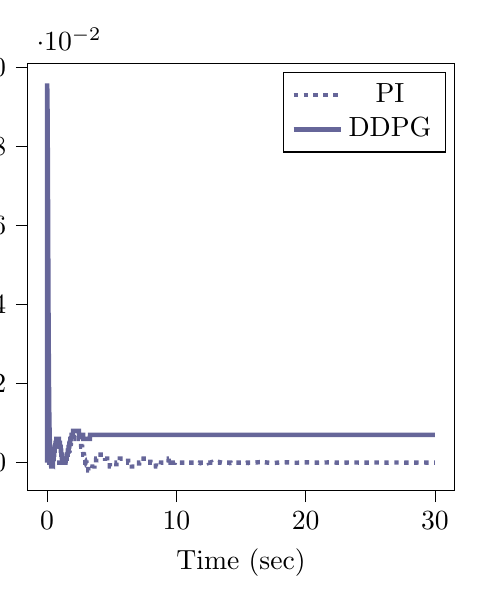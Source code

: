 % This file was created by tikzplotlib v0.9.1.
\begin{tikzpicture}[trim axis right,trim axis left]

\definecolor{color0}{rgb}{0.122,0.467,0.706}
\definecolor{color1}{rgb}{1,0.498,0.055}

\begin{axis}[
compat=newest,
tick align=outside,
tick pos=left,
x grid style={white!69.02!black},
xmin=-1.5, xmax=31.5,
xtick style={color=black},
y grid style={white!69.02!black},
ymin=-0.007, ymax=0.101,
ytick style={color=black},
%yticklabel style={
%        /pgf/number format/.cd,
%        	fixed,
%        	fixed zerofill,
%         	precision=3,
%        /tikz/.cd
%},
scaled y ticks=true,
scaled y ticks=base 10:2,
width=7cm,
height=7cm,
xlabel=Time (sec),
ylabel=Control Signal,
y label style={at={(-0.2,0.5)}}
]
\addplot [ultra thick, blue!20!gray, dotted]
table {%
0 0
0.01 0
0.02 0
0.03 0
0.04 0
0.05 0
0.06 0
0.07 0
0.08 0
0.09 0
0.1 0
0.11 0
0.12 0
0.13 0
0.14 0
0.15 0
0.16 0
0.17 0
0.18 0
0.19 0
0.2 0
0.21 0
0.22 0
0.23 0
0.24 0
0.25 0
0.26 0
0.27 0
0.28 0
0.29 0
0.3 0
0.31 0
0.32 0
0.33 0
0.34 0
0.35 0
0.36 0
0.37 0
0.38 0
0.39 0
0.4 0
0.41 0
0.42 0
0.43 0
0.44 0
0.45 0
0.46 0
0.47 0
0.48 0
0.49 0
0.5 0
0.51 0
0.52 0
0.53 0
0.54 0
0.55 0
0.56 0
0.57 0
0.58 0
0.59 0
0.6 0
0.61 0
0.62 0
0.63 0
0.64 0
0.65 0
0.66 0
0.67 0
0.68 0
0.69 0
0.7 0
0.71 0
0.72 0
0.73 0
0.74 0
0.75 0
0.76 0
0.77 0
0.78 0
0.79 0
0.8 0
0.81 0
0.82 0
0.83 0
0.84 0
0.85 0
0.86 0
0.87 0
0.88 0
0.89 0
0.9 0
0.91 0
0.92 0
0.93 0
0.94 0
0.95 0
0.96 0
0.97 0
0.98 0
0.99 0
1 -4.393e-19
1.01 6.512e-09
1.02 6.882e-08
1.03 2.571e-07
1.04 6.431e-07
1.05 1.298e-06
1.06 2.292e-06
1.07 3.697e-06
1.08 5.584e-06
1.09 8.026e-06
1.1 1.109e-05
1.11 1.486e-05
1.12 1.939e-05
1.13 2.475e-05
1.14 3.103e-05
1.15 3.828e-05
1.16 4.657e-05
1.17 5.597e-05
1.18 6.655e-05
1.19 7.837e-05
1.2 9.149e-05
1.21 0.0
1.22 0.0
1.23 0.0
1.24 0.0
1.25 0.0
1.26 0.0
1.27 0.0
1.28 0.0
1.29 0.0
1.3 0.0
1.31 0.0
1.32 0.0
1.33 0.0
1.34 0.0
1.35 0.0
1.36 0.001
1.37 0.001
1.38 0.001
1.39 0.001
1.4 0.001
1.41 0.001
1.42 0.001
1.43 0.001
1.44 0.001
1.45 0.001
1.46 0.001
1.47 0.001
1.48 0.001
1.49 0.001
1.5 0.001
1.51 0.001
1.52 0.001
1.53 0.002
1.54 0.002
1.55 0.002
1.56 0.002
1.57 0.002
1.58 0.002
1.59 0.002
1.6 0.002
1.61 0.002
1.62 0.002
1.63 0.002
1.64 0.002
1.65 0.003
1.66 0.003
1.67 0.003
1.68 0.003
1.69 0.003
1.7 0.003
1.71 0.003
1.72 0.003
1.73 0.003
1.74 0.003
1.75 0.004
1.76 0.004
1.77 0.004
1.78 0.004
1.79 0.004
1.8 0.004
1.81 0.004
1.82 0.004
1.83 0.004
1.84 0.005
1.85 0.005
1.86 0.005
1.87 0.005
1.88 0.005
1.89 0.005
1.9 0.005
1.91 0.005
1.92 0.005
1.93 0.005
1.94 0.005
1.95 0.006
1.96 0.006
1.97 0.006
1.98 0.006
1.99 0.006
2 0.006
2.01 0.006
2.02 0.006
2.03 0.006
2.04 0.006
2.05 0.006
2.06 0.006
2.07 0.007
2.08 0.007
2.09 0.007
2.1 0.007
2.11 0.007
2.12 0.007
2.13 0.007
2.14 0.007
2.15 0.007
2.16 0.007
2.17 0.007
2.18 0.007
2.19 0.007
2.2 0.007
2.21 0.007
2.22 0.007
2.23 0.007
2.24 0.007
2.25 0.007
2.26 0.007
2.27 0.007
2.28 0.007
2.29 0.007
2.3 0.007
2.31 0.007
2.32 0.007
2.33 0.007
2.34 0.007
2.35 0.007
2.36 0.007
2.37 0.007
2.38 0.007
2.39 0.007
2.4 0.007
2.41 0.007
2.42 0.007
2.43 0.007
2.44 0.006
2.45 0.006
2.46 0.006
2.47 0.006
2.48 0.006
2.49 0.006
2.5 0.006
2.51 0.006
2.52 0.006
2.53 0.006
2.54 0.006
2.55 0.005
2.56 0.005
2.57 0.005
2.58 0.005
2.59 0.005
2.6 0.005
2.61 0.005
2.62 0.005
2.63 0.005
2.64 0.004
2.65 0.004
2.66 0.004
2.67 0.004
2.68 0.004
2.69 0.004
2.7 0.004
2.71 0.004
2.72 0.003
2.73 0.003
2.74 0.003
2.75 0.003
2.76 0.003
2.77 0.003
2.78 0.003
2.79 0.003
2.8 0.002
2.81 0.002
2.82 0.002
2.83 0.002
2.84 0.002
2.85 0.002
2.86 0.002
2.87 0.001
2.88 0.001
2.89 0.001
2.9 0.001
2.91 0.001
2.92 0.001
2.93 0.001
2.94 0.001
2.95 0.001
2.96 0.0
2.97 0.0
2.98 0.0
2.99 5.928e-05
3.0 -4.742e-05
3.01 -0.0
3.02 -0.0
3.03 -0.0
3.04 -0.0
3.05 -0.001
3.06 -0.001
3.07 -0.001
3.08 -0.001
3.09 -0.001
3.1 -0.001
3.11 -0.001
3.12 -0.001
3.13 -0.001
3.14 -0.001
3.15 -0.001
3.16 -0.001
3.17 -0.001
3.18 -0.001
3.19 -0.002
3.2 -0.002
3.21 -0.002
3.22 -0.002
3.23 -0.002
3.24 -0.002
3.25 -0.002
3.26 -0.002
3.27 -0.002
3.28 -0.002
3.29 -0.002
3.3 -0.002
3.31 -0.002
3.32 -0.002
3.33 -0.002
3.34 -0.002
3.35 -0.002
3.36 -0.002
3.37 -0.002
3.38 -0.002
3.39 -0.002
3.4 -0.002
3.41 -0.002
3.42 -0.002
3.43 -0.002
3.44 -0.002
3.45 -0.002
3.46 -0.002
3.47 -0.002
3.48 -0.002
3.49 -0.002
3.5 -0.002
3.51 -0.001
3.52 -0.001
3.53 -0.001
3.54 -0.001
3.55 -0.001
3.56 -0.001
3.57 -0.001
3.58 -0.001
3.59 -0.001
3.6 -0.001
3.61 -0.001
3.62 -0.001
3.63 -0.001
3.64 -0.001
3.65 -0.001
3.66 -0.001
3.67 -0.0
3.68 -0.0
3.69 -0.0
3.7 -0.0
3.71 -0.0
3.72 -9.144e-05
3.73 -1.668e-05
3.74 5.82e-05
3.75 0.0
3.76 0.0
3.77 0.0
3.78 0.0
3.79 0.0
3.8 0.001
3.81 0.001
3.82 0.001
3.83 0.001
3.84 0.001
3.85 0.001
3.86 0.001
3.87 0.001
3.88 0.001
3.89 0.001
3.9 0.001
3.91 0.001
3.92 0.001
3.93 0.001
3.94 0.001
3.95 0.001
3.96 0.002
3.97 0.002
3.98 0.002
3.99 0.002
4.0 0.002
4.01 0.002
4.02 0.002
4.03 0.002
4.04 0.002
4.05 0.002
4.06 0.002
4.07 0.002
4.08 0.002
4.09 0.002
4.1 0.002
4.11 0.002
4.12 0.002
4.13 0.002
4.14 0.002
4.15 0.002
4.16 0.002
4.17 0.002
4.18 0.002
4.19 0.002
4.2 0.002
4.21 0.002
4.22 0.002
4.23 0.002
4.24 0.002
4.25 0.002
4.26 0.002
4.27 0.002
4.28 0.002
4.29 0.002
4.3 0.002
4.31 0.002
4.32 0.002
4.33 0.002
4.34 0.002
4.35 0.002
4.36 0.002
4.37 0.002
4.38 0.002
4.39 0.002
4.4 0.002
4.41 0.002
4.42 0.002
4.43 0.002
4.44 0.002
4.45 0.002
4.46 0.002
4.47 0.002
4.48 0.002
4.49 0.001
4.5 0.001
4.51 0.001
4.52 0.001
4.53 0.001
4.54 0.001
4.55 0.001
4.56 0.001
4.57 0.001
4.58 0.001
4.59 0.001
4.6 0.001
4.61 0.001
4.62 0.001
4.63 0.001
4.64 0.001
4.65 0.001
4.66 0.0
4.67 0.0
4.68 0.0
4.69 0.0
4.7 0.0
4.71 0.0
4.72 0.0
4.73 0.0
4.74 5.021e-05
4.75 -3.149e-06
4.76 -5.569e-05
4.77 -0.0
4.78 -0.0
4.79 -0.0
4.8 -0.0
4.81 -0.0
4.82 -0.0
4.83 -0.0
4.84 -0.0
4.85 -0.0
4.86 -0.001
4.87 -0.001
4.88 -0.001
4.89 -0.001
4.9 -0.001
4.91 -0.001
4.92 -0.001
4.93 -0.001
4.94 -0.001
4.95 -0.001
4.96 -0.001
4.97 -0.001
4.98 -0.001
4.99 -0.001
5.0 -0.001
5.01 -0.001
5.02 -0.001
5.03 -0.001
5.04 -0.001
5.05 -0.001
5.06 -0.001
5.07 -0.001
5.08 -0.001
5.09 -0.001
5.1 -0.001
5.11 -0.001
5.12 -0.001
5.13 -0.001
5.14 -0.001
5.15 -0.001
5.16 -0.001
5.17 -0.001
5.18 -0.001
5.19 -0.001
5.2 -0.001
5.21 -0.001
5.22 -0.001
5.23 -0.001
5.24 -0.001
5.25 -0.001
5.26 -0.001
5.27 -0.001
5.28 -0.001
5.29 -0.001
5.3 -0.001
5.31 -0.001
5.32 -0.001
5.33 -0.001
5.34 -0.001
5.35 -0.001
5.36 -0.001
5.37 -0.0
5.38 -0.0
5.39 -0.0
5.4 -0.0
5.41 -0.0
5.42 -0.0
5.43 -0.0
5.44 -0.0
5.45 -0.0
5.46 -0.0
5.47 -0.0
5.48 -6.276e-05
5.49 -2.182e-05
5.5 1.92e-05
5.51 6.023e-05
5.52 0.0
5.53 0.0
5.54 0.0
5.55 0.0
5.56 0.0
5.57 0.0
5.58 0.0
5.59 0.0
5.6 0.0
5.61 0.0
5.62 0.0
5.63 0.001
5.64 0.001
5.65 0.001
5.66 0.001
5.67 0.001
5.68 0.001
5.69 0.001
5.7 0.001
5.71 0.001
5.72 0.001
5.73 0.001
5.74 0.001
5.75 0.001
5.76 0.001
5.77 0.001
5.78 0.001
5.79 0.001
5.8 0.001
5.81 0.001
5.82 0.001
5.83 0.001
5.84 0.001
5.85 0.001
5.86 0.001
5.87 0.001
5.88 0.001
5.89 0.001
5.9 0.001
5.91 0.001
5.92 0.001
5.93 0.001
5.94 0.001
5.95 0.001
5.96 0.001
5.97 0.001
5.98 0.001
5.99 0.001
6.0 0.001
6.01 0.001
6.02 0.001
6.03 0.001
6.04 0.001
6.05 0.001
6.06 0.001
6.07 0.001
6.08 0.001
6.09 0.001
6.1 0.001
6.11 0.001
6.12 0.001
6.13 0.001
6.14 0.001
6.15 0.001
6.16 0.001
6.17 0.001
6.18 0.001
6.19 0.001
6.2 0.001
6.21 0.001
6.22 0.001
6.23 0.001
6.24 0.001
6.25 0.001
6.26 0.001
6.27 0.001
6.28 0.0
6.29 0.0
6.3 0.0
6.31 0.0
6.32 0.0
6.33 0.0
6.34 0.0
6.35 0.0
6.36 0.0
6.37 0.0
6.38 0.0
6.39 6.609e-05
6.4 2.913e-05
6.41 -7.693e-06
6.42 -4.433e-05
6.43 -8.074e-05
6.44 -0.0
6.45 -0.0
6.46 -0.0
6.47 -0.0
6.48 -0.0
6.49 -0.0
6.5 -0.0
6.51 -0.0
6.52 -0.0
6.53 -0.0
6.54 -0.0
6.55 -0.0
6.56 -0.001
6.57 -0.001
6.58 -0.001
6.59 -0.001
6.6 -0.001
6.61 -0.001
6.62 -0.001
6.63 -0.001
6.64 -0.001
6.65 -0.001
6.66 -0.001
6.67 -0.001
6.68 -0.001
6.69 -0.001
6.7 -0.001
6.71 -0.001
6.72 -0.001
6.73 -0.001
6.74 -0.001
6.75 -0.001
6.76 -0.001
6.77 -0.001
6.78 -0.001
6.79 -0.001
6.8 -0.001
6.81 -0.001
6.82 -0.001
6.83 -0.001
6.84 -0.001
6.85 -0.001
6.86 -0.001
6.87 -0.001
6.88 -0.001
6.89 -0.001
6.9 -0.001
6.91 -0.001
6.92 -0.001
6.93 -0.001
6.94 -0.001
6.95 -0.001
6.96 -0.001
6.97 -0.001
6.98 -0.001
6.99 -0.001
7.0 -0.001
7.01 -0.001
7.02 -0.001
7.03 -0.001
7.04 -0.001
7.05 -0.001
7.06 -0.001
7.07 -0.001
7.08 -0.001
7.09 -0.001
7.1 -0.001
7.11 -0.001
7.12 -0.0
7.13 -0.0
7.14 -0.0
7.15 -0.0
7.16 -0.0
7.17 -0.0
7.18 -0.0
7.19 -0.0
7.2 -0.0
7.21 -0.0
7.22 -0.0
7.23 -0.0
7.24 -0.0
7.25 -9.858e-05
7.26 -6.763e-05
7.27 -3.67e-05
7.28 -5.82e-06
7.29 2.496e-05
7.3 5.561e-05
7.31 8.609e-05
7.32 0.0
7.33 0.0
7.34 0.0
7.35 0.0
7.36 0.0
7.37 0.0
7.38 0.0
7.39 0.0
7.4 0.0
7.41 0.0
7.42 0.0
7.43 0.0
7.44 0.0
7.45 0.0
7.46 0.0
7.47 0.001
7.48 0.001
7.49 0.001
7.5 0.001
7.51 0.001
7.52 0.001
7.53 0.001
7.54 0.001
7.55 0.001
7.56 0.001
7.57 0.001
7.58 0.001
7.59 0.001
7.6 0.001
7.61 0.001
7.62 0.001
7.63 0.001
7.64 0.001
7.65 0.001
7.66 0.001
7.67 0.001
7.68 0.001
7.69 0.001
7.7 0.001
7.71 0.001
7.72 0.001
7.73 0.001
7.74 0.001
7.75 0.001
7.76 0.001
7.77 0.001
7.78 0.001
7.79 0.001
7.8 0.001
7.81 0.001
7.82 0.001
7.83 0.001
7.84 0.001
7.85 0.001
7.86 0.001
7.87 0.001
7.88 0.001
7.89 0.001
7.9 0.001
7.91 0.001
7.92 0.001
7.93 0.001
7.94 0.001
7.95 0.001
7.96 0.001
7.97 0.001
7.98 0.001
7.99 0.0
8.0 0.0
8.01 0.0
8.02 0.0
8.03 0.0
8.04 0.0
8.05 0.0
8.06 0.0
8.07 0.0
8.08 0.0
8.09 0.0
8.1 0.0
8.11 0.0
8.12 0.0
8.13 0.0
8.14 0.0
8.15 8.714e-05
8.16 6.144e-05
8.17 3.579e-05
8.18 1.023e-05
8.19 -1.522e-05
8.2 -4.051e-05
8.21 -6.563e-05
8.22 -9.054e-05
8.23 -0.0
8.24 -0.0
8.25 -0.0
8.26 -0.0
8.27 -0.0
8.28 -0.0
8.29 -0.0
8.3 -0.0
8.31 -0.0
8.32 -0.0
8.33 -0.0
8.34 -0.0
8.35 -0.0
8.36 -0.0
8.37 -0.0
8.38 -0.0
8.39 -0.0
8.4 -0.0
8.41 -0.0
8.42 -0.001
8.43 -0.001
8.44 -0.001
8.45 -0.001
8.46 -0.001
8.47 -0.001
8.48 -0.001
8.49 -0.001
8.5 -0.001
8.51 -0.001
8.52 -0.001
8.53 -0.001
8.54 -0.001
8.55 -0.001
8.56 -0.001
8.57 -0.001
8.58 -0.001
8.59 -0.001
8.6 -0.001
8.61 -0.001
8.62 -0.001
8.63 -0.001
8.64 -0.001
8.65 -0.001
8.66 -0.001
8.67 -0.001
8.68 -0.001
8.69 -0.001
8.7 -0.001
8.71 -0.001
8.72 -0.001
8.73 -0.001
8.74 -0.001
8.75 -0.001
8.76 -0.001
8.77 -0.001
8.78 -0.001
8.79 -0.001
8.8 -0.001
8.81 -0.0
8.82 -0.0
8.83 -0.0
8.84 -0.0
8.85 -0.0
8.86 -0.0
8.87 -0.0
8.88 -0.0
8.89 -0.0
8.9 -0.0
8.91 -0.0
8.92 -0.0
8.93 -0.0
8.94 -0.0
8.95 -0.0
8.96 -0.0
8.97 -0.0
8.98 -0.0
8.99 -0.0
9.0 -0.0
9.01 -0.0
9.02 -9.872e-05
9.03 -7.799e-05
9.04 -5.726e-05
9.05 -3.655e-05
9.06 -1.589e-05
9.07 4.693e-06
9.08 2.517e-05
9.09 4.552e-05
9.1 6.572e-05
9.11 8.574e-05
9.12 0.0
9.13 0.0
9.14 0.0
9.15 0.0
9.16 0.0
9.17 0.0
9.18 0.0
9.19 0.0
9.2 0.0
9.21 0.0
9.22 0.0
9.23 0.0
9.24 0.0
9.25 0.0
9.26 0.0
9.27 0.0
9.28 0.0
9.29 0.0
9.3 0.0
9.31 0.0
9.32 0.0
9.33 0.0
9.34 0.0
9.35 0.0
9.36 0.0
9.37 0.0
9.38 0.0
9.39 0.0
9.4 0.0
9.41 0.001
9.42 0.001
9.43 0.001
9.44 0.001
9.45 0.001
9.46 0.001
9.47 0.001
9.48 0.001
9.49 0.001
9.5 0.001
9.51 0.001
9.52 0.001
9.53 0.001
9.54 0.001
9.55 0.001
9.56 0.001
9.57 0.001
9.58 0.0
9.59 0.0
9.6 0.0
9.61 0.0
9.62 0.0
9.63 0.0
9.64 0.0
9.65 0.0
9.66 0.0
9.67 0.0
9.68 0.0
9.69 0.0
9.7 0.0
9.71 0.0
9.72 0.0
9.73 0.0
9.74 0.0
9.75 0.0
9.76 0.0
9.77 0.0
9.78 0.0
9.79 0.0
9.8 0.0
9.81 0.0
9.82 0.0
9.83 0.0
9.84 0.0
9.85 0.0
9.86 0.0
9.87 0.0
9.88 0.0
9.89 0.0
9.9 8.681e-05
9.91 6.995e-05
9.92 5.309e-05
9.93 3.624e-05
9.94 1.942e-05
9.95 2.652e-06
9.96 -1.404e-05
9.97 -3.064e-05
9.98 -4.712e-05
9.99 -6.346e-05
10.0 -7.965e-05
10.01 -9.566e-05
10.02 -0.0
10.03 -0.0
10.04 -0.0
10.05 -0.0
10.06 -0.0
10.07 -0.0
10.08 -0.0
10.09 -0.0
10.1 -0.0
10.11 -0.0
10.12 -0.0
10.13 -0.0
10.14 -0.0
10.15 -0.0
10.16 -0.0
10.17 -0.0
10.18 -0.0
10.19 -0.0
10.2 -0.0
10.21 -0.0
10.22 -0.0
10.23 -0.0
10.24 -0.0
10.25 -0.0
10.26 -0.0
10.27 -0.0
10.28 -0.0
10.29 -0.0
10.3 -0.0
10.31 -0.0
10.32 -0.0
10.33 -0.0
10.34 -0.0
10.35 -0.0
10.36 -0.0
10.37 -0.0
10.38 -0.0
10.39 -0.0
10.4 -0.0
10.41 -0.0
10.42 -0.0
10.43 -0.0
10.44 -0.0
10.45 -0.0
10.46 -0.0
10.47 -0.0
10.48 -0.0
10.49 -0.0
10.5 -0.0
10.51 -0.0
10.52 -0.0
10.53 -0.0
10.54 -0.0
10.55 -0.0
10.56 -0.0
10.57 -0.0
10.58 -0.0
10.59 -0.0
10.6 -0.0
10.61 -0.0
10.62 -0.0
10.63 -0.0
10.64 -0.0
10.65 -0.0
10.66 -0.0
10.67 -0.0
10.68 -0.0
10.69 -0.0
10.7 -0.0
10.71 -0.0
10.72 -0.0
10.73 -0.0
10.74 -0.0
10.75 -0.0
10.76 -0.0
10.77 -8.775e-05
10.78 -7.403e-05
10.79 -6.027e-05
10.8 -4.65e-05
10.81 -3.273e-05
10.82 -1.898e-05
10.83 -5.27e-06
10.84 8.389e-06
10.85 2.198e-05
10.86 3.547e-05
10.87 4.887e-05
10.88 6.214e-05
10.89 7.527e-05
10.9 8.825e-05
10.91 0.0
10.92 0.0
10.93 0.0
10.94 0.0
10.95 0.0
10.96 0.0
10.97 0.0
10.98 0.0
10.99 0.0
11.0 0.0
11.01 0.0
11.02 0.0
11.03 0.0
11.04 0.0
11.05 0.0
11.06 0.0
11.07 0.0
11.08 0.0
11.09 0.0
11.1 0.0
11.11 0.0
11.12 0.0
11.13 0.0
11.14 0.0
11.15 0.0
11.16 0.0
11.17 0.0
11.18 0.0
11.19 0.0
11.2 0.0
11.21 0.0
11.22 0.0
11.23 0.0
11.24 0.0
11.25 0.0
11.26 0.0
11.27 0.0
11.28 0.0
11.29 0.0
11.3 0.0
11.31 0.0
11.32 0.0
11.33 0.0
11.34 0.0
11.35 0.0
11.36 0.0
11.37 0.0
11.38 0.0
11.39 0.0
11.4 0.0
11.41 0.0
11.42 0.0
11.43 0.0
11.44 0.0
11.45 0.0
11.46 0.0
11.47 0.0
11.48 0.0
11.49 0.0
11.5 0.0
11.51 0.0
11.52 0.0
11.53 0.0
11.54 0.0
11.55 0.0
11.56 0.0
11.57 0.0
11.58 0.0
11.59 0.0
11.6 0.0
11.61 0.0
11.62 0.0
11.63 9.914e-05
11.64 8.801e-05
11.65 7.683e-05
11.66 6.559e-05
11.67 5.433e-05
11.68 4.305e-05
11.69 3.176e-05
11.7 2.048e-05
11.71 9.231e-06
11.72 -1.981e-06
11.73 -1.314e-05
11.74 -2.423e-05
11.75 -3.524e-05
11.76 -4.616e-05
11.77 -5.697e-05
11.78 -6.766e-05
11.79 -7.822e-05
11.8 -8.863e-05
11.81 -9.888e-05
11.82 -0.0
11.83 -0.0
11.84 -0.0
11.85 -0.0
11.86 -0.0
11.87 -0.0
11.88 -0.0
11.89 -0.0
11.9 -0.0
11.91 -0.0
11.92 -0.0
11.93 -0.0
11.94 -0.0
11.95 -0.0
11.96 -0.0
11.97 -0.0
11.98 -0.0
11.99 -0.0
12.0 -0.0
12.01 -0.0
12.02 -0.0
12.03 -0.0
12.04 -0.0
12.05 -0.0
12.06 -0.0
12.07 -0.0
12.08 -0.0
12.09 -0.0
12.1 -0.0
12.11 -0.0
12.12 -0.0
12.13 -0.0
12.14 -0.0
12.15 -0.0
12.16 -0.0
12.17 -0.0
12.18 -0.0
12.19 -0.0
12.2 -0.0
12.21 -0.0
12.22 -0.0
12.23 -0.0
12.24 -0.0
12.25 -0.0
12.26 -0.0
12.27 -0.0
12.28 -0.0
12.29 -0.0
12.3 -0.0
12.31 -0.0
12.32 -0.0
12.33 -0.0
12.34 -0.0
12.35 -0.0
12.36 -0.0
12.37 -0.0
12.38 -0.0
12.39 -0.0
12.4 -0.0
12.41 -0.0
12.42 -0.0
12.43 -0.0
12.44 -0.0
12.45 -0.0
12.46 -0.0
12.47 -0.0
12.48 -0.0
12.49 -0.0
12.5 -9.464e-05
12.51 -8.563e-05
12.52 -7.655e-05
12.53 -6.742e-05
12.54 -5.824e-05
12.55 -4.904e-05
12.56 -3.981e-05
12.57 -3.057e-05
12.58 -2.134e-05
12.59 -1.212e-05
12.6 -2.932e-06
12.61 6.221e-06
12.62 1.532e-05
12.63 2.437e-05
12.64 3.334e-05
12.65 4.223e-05
12.66 5.102e-05
12.67 5.971e-05
12.68 6.828e-05
12.69 7.673e-05
12.7 8.505e-05
12.71 9.322e-05
12.72 0.0
12.73 0.0
12.74 0.0
12.75 0.0
12.76 0.0
12.77 0.0
12.78 0.0
12.79 0.0
12.8 0.0
12.81 0.0
12.82 0.0
12.83 0.0
12.84 0.0
12.85 0.0
12.86 0.0
12.87 0.0
12.88 0.0
12.89 0.0
12.9 0.0
12.91 0.0
12.92 0.0
12.93 0.0
12.94 0.0
12.95 0.0
12.96 0.0
12.97 0.0
12.98 0.0
12.99 0.0
13.0 0.0
13.01 0.0
13.02 0.0
13.03 0.0
13.04 0.0
13.05 0.0
13.06 0.0
13.07 0.0
13.08 0.0
13.09 0.0
13.1 0.0
13.11 0.0
13.12 0.0
13.13 0.0
13.14 0.0
13.15 0.0
13.16 0.0
13.17 0.0
13.18 0.0
13.19 0.0
13.2 0.0
13.21 0.0
13.22 0.0
13.23 0.0
13.24 0.0
13.25 0.0
13.26 0.0
13.27 0.0
13.28 0.0
13.29 0.0
13.3 0.0
13.31 0.0
13.32 0.0
13.33 0.0
13.34 0.0
13.35 0.0
13.36 9.539e-05
13.37 8.821e-05
13.38 8.095e-05
13.39 7.362e-05
13.4 6.622e-05
13.41 5.878e-05
13.42 5.13e-05
13.43 4.379e-05
13.44 3.626e-05
13.45 2.872e-05
13.46 2.117e-05
13.47 1.363e-05
13.48 6.113e-06
13.49 -1.38e-06
13.5 -8.837e-06
13.51 -1.625e-05
13.52 -2.361e-05
13.53 -3.09e-05
13.54 -3.812e-05
13.55 -4.526e-05
13.56 -5.231e-05
13.57 -5.927e-05
13.58 -6.611e-05
13.59 -7.284e-05
13.6 -7.945e-05
13.61 -8.593e-05
13.62 -9.227e-05
13.63 -9.846e-05
13.64 -0.0
13.65 -0.0
13.66 -0.0
13.67 -0.0
13.68 -0.0
13.69 -0.0
13.7 -0.0
13.71 -0.0
13.72 -0.0
13.73 -0.0
13.74 -0.0
13.75 -0.0
13.76 -0.0
13.77 -0.0
13.78 -0.0
13.79 -0.0
13.8 -0.0
13.81 -0.0
13.82 -0.0
13.83 -0.0
13.84 -0.0
13.85 -0.0
13.86 -0.0
13.87 -0.0
13.88 -0.0
13.89 -0.0
13.9 -0.0
13.91 -0.0
13.92 -0.0
13.93 -0.0
13.94 -0.0
13.95 -0.0
13.96 -0.0
13.97 -0.0
13.98 -0.0
13.99 -0.0
14.0 -0.0
14.01 -0.0
14.02 -0.0
14.03 -0.0
14.04 -0.0
14.05 -0.0
14.06 -0.0
14.07 -0.0
14.08 -0.0
14.09 -0.0
14.1 -0.0
14.11 -0.0
14.12 -0.0
14.13 -0.0
14.14 -0.0
14.15 -0.0
14.16 -0.0
14.17 -0.0
14.18 -0.0
14.19 -0.0
14.2 -0.0
14.21 -9.759e-05
14.22 -9.201e-05
14.23 -8.633e-05
14.24 -8.058e-05
14.25 -7.474e-05
14.26 -6.885e-05
14.27 -6.289e-05
14.28 -5.687e-05
14.29 -5.082e-05
14.3 -4.472e-05
14.31 -3.86e-05
14.32 -3.246e-05
14.33 -2.631e-05
14.34 -2.015e-05
14.35 -1.399e-05
14.36 -7.843e-06
14.37 -1.714e-06
14.38 4.388e-06
14.39 1.046e-05
14.4 1.649e-05
14.41 2.246e-05
14.42 2.839e-05
14.43 3.425e-05
14.44 4.004e-05
14.45 4.575e-05
14.46 5.138e-05
14.47 5.692e-05
14.48 6.236e-05
14.49 6.77e-05
14.5 7.293e-05
14.51 7.804e-05
14.52 8.303e-05
14.53 8.789e-05
14.54 9.262e-05
14.55 9.721e-05
14.56 0.0
14.57 0.0
14.58 0.0
14.59 0.0
14.6 0.0
14.61 0.0
14.62 0.0
14.63 0.0
14.64 0.0
14.65 0.0
14.66 0.0
14.67 0.0
14.68 0.0
14.69 0.0
14.7 0.0
14.71 0.0
14.72 0.0
14.73 0.0
14.74 0.0
14.75 0.0
14.76 0.0
14.77 0.0
14.78 0.0
14.79 0.0
14.8 0.0
14.81 0.0
14.82 0.0
14.83 0.0
14.84 0.0
14.85 0.0
14.86 0.0
14.87 0.0
14.88 0.0
14.89 0.0
14.9 0.0
14.91 0.0
14.92 0.0
14.93 0.0
14.94 0.0
14.95 0.0
14.96 0.0
14.97 0.0
14.98 0.0
14.99 0.0
15.0 0.0
15.01 0.0
15.02 0.0
15.03 0.0
15.04 0.0
15.05 9.891e-05
15.06 9.475e-05
15.07 9.05e-05
15.08 8.615e-05
15.09 8.171e-05
15.1 7.719e-05
15.11 7.259e-05
15.12 6.792e-05
15.13 6.319e-05
15.14 5.84e-05
15.15 5.355e-05
15.16 4.866e-05
15.17 4.374e-05
15.18 3.878e-05
15.19 3.379e-05
15.2 2.878e-05
15.21 2.376e-05
15.22 1.874e-05
15.23 1.371e-05
15.24 8.686e-06
15.25 3.675e-06
15.26 -1.316e-06
15.27 -6.284e-06
15.28 -1.122e-05
15.29 -1.612e-05
15.3 -2.098e-05
15.31 -2.578e-05
15.32 -3.054e-05
15.33 -3.523e-05
15.34 -3.986e-05
15.35 -4.441e-05
15.36 -4.889e-05
15.37 -5.329e-05
15.38 -5.76e-05
15.39 -6.181e-05
15.4 -6.593e-05
15.41 -6.995e-05
15.42 -7.386e-05
15.43 -7.766e-05
15.44 -8.134e-05
15.45 -8.491e-05
15.46 -8.835e-05
15.47 -9.166e-05
15.48 -9.484e-05
15.49 -9.789e-05
15.5 -0.0
15.51 -0.0
15.52 -0.0
15.53 -0.0
15.54 -0.0
15.55 -0.0
15.56 -0.0
15.57 -0.0
15.58 -0.0
15.59 -0.0
15.6 -0.0
15.61 -0.0
15.62 -0.0
15.63 -0.0
15.64 -0.0
15.65 -0.0
15.66 -0.0
15.67 -0.0
15.68 -0.0
15.69 -0.0
15.7 -0.0
15.71 -0.0
15.72 -0.0
15.73 -0.0
15.74 -0.0
15.75 -0.0
15.76 -0.0
15.77 -0.0
15.78 -0.0
15.79 -0.0
15.8 -0.0
15.81 -0.0
15.82 -0.0
15.83 -0.0
15.84 -0.0
15.85 -0.0
15.86 -0.0
15.87 -0.0
15.88 -9.759e-05
15.89 -9.473e-05
15.9 -9.176e-05
15.91 -8.869e-05
15.92 -8.552e-05
15.93 -8.226e-05
15.94 -7.891e-05
15.95 -7.547e-05
15.96 -7.196e-05
15.97 -6.837e-05
15.98 -6.471e-05
15.99 -6.098e-05
16.0 -5.72e-05
16.01 -5.336e-05
16.02 -4.947e-05
16.03 -4.553e-05
16.04 -4.156e-05
16.05 -3.755e-05
16.06 -3.351e-05
16.07 -2.945e-05
16.08 -2.537e-05
16.09 -2.128e-05
16.1 -1.718e-05
16.11 -1.307e-05
16.12 -8.973e-06
16.13 -4.878e-06
16.14 -7.967e-07
16.15 3.267e-06
16.16 7.309e-06
16.17 1.132e-05
16.18 1.53e-05
16.19 1.925e-05
16.2 2.315e-05
16.21 2.7e-05
16.22 3.08e-05
16.23 3.455e-05
16.24 3.823e-05
16.25 4.185e-05
16.26 4.54e-05
16.27 4.888e-05
16.28 5.228e-05
16.29 5.56e-05
16.3 5.883e-05
16.31 6.197e-05
16.32 6.502e-05
16.33 6.797e-05
16.34 7.083e-05
16.35 7.358e-05
16.36 7.623e-05
16.37 7.876e-05
16.38 8.119e-05
16.39 8.35e-05
16.4 8.57e-05
16.41 8.778e-05
16.42 8.974e-05
16.43 9.157e-05
16.44 9.328e-05
16.45 9.487e-05
16.46 9.633e-05
16.47 9.766e-05
16.48 9.886e-05
16.49 9.993e-05
16.5 0.0
16.51 0.0
16.52 0.0
16.53 0.0
16.54 0.0
16.55 0.0
16.56 0.0
16.57 0.0
16.58 0.0
16.59 0.0
16.6 0.0
16.61 0.0
16.62 0.0
16.63 0.0
16.64 0.0
16.65 9.922e-05
16.66 9.81e-05
16.67 9.685e-05
16.68 9.549e-05
16.69 9.402e-05
16.7 9.243e-05
16.71 9.073e-05
16.72 8.893e-05
16.73 8.702e-05
16.74 8.501e-05
16.75 8.29e-05
16.76 8.07e-05
16.77 7.841e-05
16.78 7.603e-05
16.79 7.356e-05
16.8 7.101e-05
16.81 6.838e-05
16.82 6.568e-05
16.83 6.291e-05
16.84 6.007e-05
16.85 5.717e-05
16.86 5.421e-05
16.87 5.119e-05
16.88 4.813e-05
16.89 4.501e-05
16.9 4.186e-05
16.91 3.866e-05
16.92 3.543e-05
16.93 3.218e-05
16.94 2.889e-05
16.95 2.559e-05
16.96 2.227e-05
16.97 1.893e-05
16.98 1.559e-05
16.99 1.224e-05
17.0 8.889e-06
17.01 5.545e-06
17.02 2.21e-06
17.03 -1.114e-06
17.04 -4.42e-06
17.05 -7.706e-06
17.06 -1.097e-05
17.07 -1.42e-05
17.08 -1.74e-05
17.09 -2.056e-05
17.1 -2.368e-05
17.11 -2.676e-05
17.12 -2.979e-05
17.13 -3.277e-05
17.14 -3.569e-05
17.15 -3.856e-05
17.16 -4.136e-05
17.17 -4.41e-05
17.18 -4.677e-05
17.19 -4.937e-05
17.2 -5.189e-05
17.21 -5.434e-05
17.22 -5.67e-05
17.23 -5.899e-05
17.24 -6.119e-05
17.25 -6.33e-05
17.26 -6.532e-05
17.27 -6.725e-05
17.28 -6.909e-05
17.29 -7.083e-05
17.3 -7.247e-05
17.31 -7.402e-05
17.32 -7.546e-05
17.33 -7.68e-05
17.34 -7.804e-05
17.35 -7.917e-05
17.36 -8.02e-05
17.37 -8.113e-05
17.38 -8.194e-05
17.39 -8.265e-05
17.4 -8.325e-05
17.41 -8.375e-05
17.42 -8.413e-05
17.43 -8.441e-05
17.44 -8.458e-05
17.45 -8.464e-05
17.46 -8.459e-05
17.47 -8.444e-05
17.48 -8.418e-05
17.49 -8.382e-05
17.5 -8.335e-05
17.51 -8.278e-05
17.52 -8.211e-05
17.53 -8.134e-05
17.54 -8.047e-05
17.55 -7.95e-05
17.56 -7.843e-05
17.57 -7.727e-05
17.58 -7.602e-05
17.59 -7.468e-05
17.6 -7.324e-05
17.61 -7.173e-05
17.62 -7.013e-05
17.63 -6.845e-05
17.64 -6.669e-05
17.65 -6.485e-05
17.66 -6.294e-05
17.67 -6.096e-05
17.68 -5.891e-05
17.69 -5.68e-05
17.7 -5.462e-05
17.71 -5.239e-05
17.72 -5.01e-05
17.73 -4.775e-05
17.74 -4.536e-05
17.75 -4.292e-05
17.76 -4.044e-05
17.77 -3.792e-05
17.78 -3.536e-05
17.79 -3.277e-05
17.8 -3.015e-05
17.81 -2.75e-05
17.82 -2.483e-05
17.83 -2.214e-05
17.84 -1.944e-05
17.85 -1.673e-05
17.86 -1.4e-05
17.87 -1.127e-05
17.88 -8.54e-06
17.89 -5.811e-06
17.9 -3.086e-06
17.91 -3.708e-07
17.92 2.333e-06
17.93 5.021e-06
17.94 7.69e-06
17.95 1.034e-05
17.96 1.296e-05
17.97 1.555e-05
17.98 1.812e-05
17.99 2.064e-05
18 2.313e-05
18.01 2.558e-05
18.02 2.799e-05
18.03 3.035e-05
18.04 3.266e-05
18.05 3.491e-05
18.06 3.712e-05
18.07 3.926e-05
18.08 4.135e-05
18.09 4.338e-05
18.1 4.534e-05
18.11 4.723e-05
18.12 4.906e-05
18.13 5.081e-05
18.14 5.25e-05
18.15 5.411e-05
18.16 5.564e-05
18.17 5.71e-05
18.18 5.847e-05
18.19 5.977e-05
18.2 6.099e-05
18.21 6.212e-05
18.22 6.317e-05
18.23 6.413e-05
18.24 6.501e-05
18.25 6.581e-05
18.26 6.651e-05
18.27 6.713e-05
18.28 6.766e-05
18.29 6.811e-05
18.3 6.846e-05
18.31 6.873e-05
18.32 6.891e-05
18.33 6.9e-05
18.34 6.901e-05
18.35 6.892e-05
18.36 6.875e-05
18.37 6.85e-05
18.38 6.815e-05
18.39 6.773e-05
18.4 6.722e-05
18.41 6.663e-05
18.42 6.595e-05
18.43 6.52e-05
18.44 6.437e-05
18.45 6.346e-05
18.46 6.247e-05
18.47 6.141e-05
18.48 6.028e-05
18.49 5.908e-05
18.5 5.78e-05
18.51 5.646e-05
18.52 5.506e-05
18.53 5.359e-05
18.54 5.206e-05
18.55 5.047e-05
18.56 4.883e-05
18.57 4.713e-05
18.58 4.538e-05
18.59 4.358e-05
18.6 4.173e-05
18.61 3.984e-05
18.62 3.791e-05
18.63 3.594e-05
18.64 3.393e-05
18.65 3.189e-05
18.66 2.982e-05
18.67 2.772e-05
18.68 2.559e-05
18.69 2.345e-05
18.7 2.128e-05
18.71 1.909e-05
18.72 1.69e-05
18.73 1.469e-05
18.74 1.247e-05
18.75 1.024e-05
18.76 8.018e-06
18.77 5.792e-06
18.78 3.569e-06
18.79 1.351e-06
18.8 -8.576e-07
18.81 -3.055e-06
18.82 -5.239e-06
18.83 -7.406e-06
18.84 -9.553e-06
18.85 -1.168e-05
18.86 -1.378e-05
18.87 -1.585e-05
18.88 -1.79e-05
18.89 -1.991e-05
18.9 -2.189e-05
18.91 -2.383e-05
18.92 -2.573e-05
18.93 -2.759e-05
18.94 -2.941e-05
18.95 -3.118e-05
18.96 -3.29e-05
18.97 -3.458e-05
18.98 -3.62e-05
18.99 -3.777e-05
19.0 -3.929e-05
19.01 -4.075e-05
19.02 -4.215e-05
19.03 -4.349e-05
19.04 -4.477e-05
19.05 -4.598e-05
19.06 -4.714e-05
19.07 -4.822e-05
19.08 -4.925e-05
19.09 -5.02e-05
19.1 -5.109e-05
19.11 -5.191e-05
19.12 -5.266e-05
19.13 -5.334e-05
19.14 -5.395e-05
19.15 -5.448e-05
19.16 -5.495e-05
19.17 -5.535e-05
19.18 -5.567e-05
19.19 -5.592e-05
19.2 -5.61e-05
19.21 -5.621e-05
19.22 -5.625e-05
19.23 -5.621e-05
19.24 -5.611e-05
19.25 -5.593e-05
19.26 -5.569e-05
19.27 -5.537e-05
19.28 -5.499e-05
19.29 -5.454e-05
19.3 -5.402e-05
19.31 -5.344e-05
19.32 -5.279e-05
19.33 -5.208e-05
19.34 -5.13e-05
19.35 -5.047e-05
19.36 -4.957e-05
19.37 -4.862e-05
19.38 -4.761e-05
19.39 -4.654e-05
19.4 -4.542e-05
19.41 -4.425e-05
19.42 -4.302e-05
19.43 -4.175e-05
19.44 -4.043e-05
19.45 -3.907e-05
19.46 -3.766e-05
19.47 -3.621e-05
19.48 -3.473e-05
19.49 -3.32e-05
19.5 -3.164e-05
19.51 -3.005e-05
19.52 -2.843e-05
19.53 -2.678e-05
19.54 -2.51e-05
19.55 -2.34e-05
19.56 -2.168e-05
19.57 -1.994e-05
19.58 -1.818e-05
19.59 -1.641e-05
19.6 -1.462e-05
19.61 -1.282e-05
19.62 -1.102e-05
19.63 -9.209e-06
19.64 -7.395e-06
19.65 -5.581e-06
19.66 -3.768e-06
19.67 -1.959e-06
19.68 -1.556e-07
19.69 1.64e-06
19.7 3.425e-06
19.71 5.197e-06
19.72 6.954e-06
19.73 8.695e-06
19.74 1.042e-05
19.75 1.212e-05
19.76 1.379e-05
19.77 1.545e-05
19.78 1.707e-05
19.79 1.867e-05
19.8 2.023e-05
19.81 2.176e-05
19.82 2.326e-05
19.83 2.472e-05
19.84 2.615e-05
19.85 2.753e-05
19.86 2.887e-05
19.87 3.017e-05
19.88 3.143e-05
19.89 3.264e-05
19.9 3.38e-05
19.91 3.492e-05
19.92 3.598e-05
19.93 3.7e-05
19.94 3.796e-05
19.95 3.887e-05
19.96 3.973e-05
19.97 4.054e-05
19.98 4.129e-05
19.99 4.198e-05
20.0 4.262e-05
20.01 4.32e-05
20.02 4.372e-05
20.03 4.419e-05
20.04 4.459e-05
20.05 4.494e-05
20.06 4.524e-05
20.07 4.547e-05
20.08 4.564e-05
20.09 4.576e-05
20.1 4.582e-05
20.11 4.581e-05
20.12 4.576e-05
20.13 4.564e-05
20.14 4.547e-05
20.15 4.524e-05
20.16 4.495e-05
20.17 4.461e-05
20.18 4.421e-05
20.19 4.376e-05
20.2 4.326e-05
20.21 4.271e-05
20.22 4.21e-05
20.23 4.144e-05
20.24 4.073e-05
20.25 3.998e-05
20.26 3.918e-05
20.27 3.833e-05
20.28 3.744e-05
20.29 3.65e-05
20.3 3.553e-05
20.31 3.451e-05
20.32 3.345e-05
20.33 3.236e-05
20.34 3.123e-05
20.35 3.007e-05
20.36 2.887e-05
20.37 2.764e-05
20.38 2.639e-05
20.39 2.51e-05
20.4 2.379e-05
20.41 2.246e-05
20.42 2.11e-05
20.43 1.973e-05
20.44 1.833e-05
20.45 1.692e-05
20.46 1.549e-05
20.47 1.405e-05
20.48 1.26e-05
20.49 1.114e-05
20.5 9.677e-06
20.51 8.205e-06
20.52 6.729e-06
20.53 5.251e-06
20.54 3.774e-06
20.55 2.299e-06
20.56 8.275e-07
20.57 -6.38e-07
20.58 -2.096e-06
20.59 -3.544e-06
20.6 -4.982e-06
20.61 -6.406e-06
20.62 -7.816e-06
20.63 -9.209e-06
20.64 -1.058e-05
20.65 -1.194e-05
20.66 -1.327e-05
20.67 -1.458e-05
20.68 -1.587e-05
20.69 -1.713e-05
20.7 -1.837e-05
20.71 -1.957e-05
20.72 -2.074e-05
20.73 -2.189e-05
20.74 -2.3e-05
20.75 -2.407e-05
20.76 -2.511e-05
20.77 -2.611e-05
20.78 -2.708e-05
20.79 -2.801e-05
20.8 -2.889e-05
20.81 -2.974e-05
20.82 -3.054e-05
20.83 -3.131e-05
20.84 -3.203e-05
20.85 -3.27e-05
20.86 -3.333e-05
20.87 -3.392e-05
20.88 -3.446e-05
20.89 -3.496e-05
20.9 -3.541e-05
20.91 -3.581e-05
20.92 -3.616e-05
20.93 -3.647e-05
20.94 -3.673e-05
20.95 -3.694e-05
20.96 -3.71e-05
20.97 -3.722e-05
20.98 -3.729e-05
20.99 -3.731e-05
21.0 -3.729e-05
21.01 -3.722e-05
21.02 -3.71e-05
21.03 -3.693e-05
21.04 -3.672e-05
21.05 -3.646e-05
21.06 -3.616e-05
21.07 -3.582e-05
21.08 -3.543e-05
21.09 -3.499e-05
21.1 -3.452e-05
21.11 -3.4e-05
21.12 -3.345e-05
21.13 -3.285e-05
21.14 -3.222e-05
21.15 -3.154e-05
21.16 -3.084e-05
21.17 -3.009e-05
21.18 -2.931e-05
21.19 -2.85e-05
21.2 -2.765e-05
21.21 -2.678e-05
21.22 -2.587e-05
21.23 -2.494e-05
21.24 -2.397e-05
21.25 -2.299e-05
21.26 -2.198e-05
21.27 -2.094e-05
21.28 -1.988e-05
21.29 -1.881e-05
21.3 -1.771e-05
21.31 -1.66e-05
21.32 -1.547e-05
21.33 -1.433e-05
21.34 -1.317e-05
21.35 -1.201e-05
21.36 -1.083e-05
21.37 -9.644e-06
21.38 -8.452e-06
21.39 -7.256e-06
21.4 -6.055e-06
21.41 -4.853e-06
21.42 -3.65e-06
21.43 -2.448e-06
21.44 -1.248e-06
21.45 -5.293e-08
21.46 1.137e-06
21.47 2.32e-06
21.48 3.495e-06
21.49 4.659e-06
21.5 5.813e-06
21.51 6.954e-06
21.52 8.08e-06
21.53 9.191e-06
21.54 1.029e-05
21.55 1.136e-05
21.56 1.242e-05
21.57 1.346e-05
21.58 1.447e-05
21.59 1.546e-05
21.6 1.643e-05
21.61 1.737e-05
21.62 1.829e-05
21.63 1.918e-05
21.64 2.004e-05
21.65 2.087e-05
21.66 2.167e-05
21.67 2.244e-05
21.68 2.318e-05
21.69 2.388e-05
21.7 2.455e-05
21.71 2.519e-05
21.72 2.579e-05
21.73 2.636e-05
21.74 2.689e-05
21.75 2.739e-05
21.76 2.784e-05
21.77 2.826e-05
21.78 2.865e-05
21.79 2.899e-05
21.8 2.93e-05
21.81 2.957e-05
21.82 2.98e-05
21.83 2.999e-05
21.84 3.014e-05
21.85 3.025e-05
21.86 3.033e-05
21.87 3.037e-05
21.88 3.036e-05
21.89 3.032e-05
21.9 3.024e-05
21.91 3.013e-05
21.92 2.997e-05
21.93 2.978e-05
21.94 2.955e-05
21.95 2.929e-05
21.96 2.899e-05
21.97 2.865e-05
21.98 2.828e-05
21.99 2.788e-05
22.0 2.744e-05
22.01 2.697e-05
22.02 2.647e-05
22.03 2.594e-05
22.04 2.538e-05
22.05 2.478e-05
22.06 2.416e-05
22.07 2.351e-05
22.08 2.284e-05
22.09 2.214e-05
22.1 2.141e-05
22.11 2.066e-05
22.12 1.989e-05
22.13 1.91e-05
22.14 1.828e-05
22.15 1.745e-05
22.16 1.66e-05
22.17 1.573e-05
22.18 1.485e-05
22.19 1.395e-05
22.2 1.303e-05
22.21 1.211e-05
22.22 1.117e-05
22.23 1.023e-05
22.24 9.275e-06
22.25 8.314e-06
22.26 7.347e-06
22.27 6.375e-06
22.28 5.399e-06
22.29 4.422e-06
22.3 3.443e-06
22.31 2.464e-06
22.32 1.487e-06
22.33 5.126e-07
22.34 -4.579e-07
22.35 -1.423e-06
22.36 -2.383e-06
22.37 -3.334e-06
22.38 -4.277e-06
22.39 -5.211e-06
22.4 -6.133e-06
22.41 -7.043e-06
22.42 -7.94e-06
22.43 -8.823e-06
22.44 -9.691e-06
22.45 -1.054e-05
22.46 -1.138e-05
22.47 -1.219e-05
22.48 -1.299e-05
22.49 -1.377e-05
22.5 -1.452e-05
22.51 -1.525e-05
22.52 -1.597e-05
22.53 -1.665e-05
22.54 -1.732e-05
22.55 -1.795e-05
22.56 -1.857e-05
22.57 -1.915e-05
22.58 -1.971e-05
22.59 -2.025e-05
22.6 -2.075e-05
22.61 -2.122e-05
22.62 -2.167e-05
22.63 -2.209e-05
22.64 -2.247e-05
22.65 -2.283e-05
22.66 -2.316e-05
22.67 -2.345e-05
22.68 -2.372e-05
22.69 -2.395e-05
22.7 -2.415e-05
22.71 -2.432e-05
22.72 -2.446e-05
22.73 -2.457e-05
22.74 -2.465e-05
22.75 -2.469e-05
22.76 -2.47e-05
22.77 -2.469e-05
22.78 -2.464e-05
22.79 -2.456e-05
22.8 -2.445e-05
22.81 -2.431e-05
22.82 -2.413e-05
22.83 -2.393e-05
22.84 -2.37e-05
22.85 -2.344e-05
22.86 -2.316e-05
22.87 -2.284e-05
22.88 -2.25e-05
22.89 -2.213e-05
22.9 -2.173e-05
22.91 -2.131e-05
22.92 -2.087e-05
22.93 -2.04e-05
22.94 -1.99e-05
22.95 -1.938e-05
22.96 -1.885e-05
22.97 -1.829e-05
22.98 -1.77e-05
22.99 -1.71e-05
23.0 -1.649e-05
23.01 -1.585e-05
23.02 -1.519e-05
23.03 -1.452e-05
23.04 -1.384e-05
23.05 -1.314e-05
23.06 -1.243e-05
23.07 -1.17e-05
23.08 -1.096e-05
23.09 -1.022e-05
23.1 -9.459e-06
23.11 -8.693e-06
23.12 -7.921e-06
23.13 -7.142e-06
23.14 -6.358e-06
23.15 -5.569e-06
23.16 -4.777e-06
23.17 -3.982e-06
23.18 -3.187e-06
23.19 -2.391e-06
23.2 -1.595e-06
23.21 -8.016e-07
23.22 -1.067e-08
23.23 7.766e-07
23.24 1.559e-06
23.25 2.336e-06
23.26 3.107e-06
23.27 3.87e-06
23.28 4.624e-06
23.29 5.369e-06
23.3 6.104e-06
23.31 6.828e-06
23.32 7.539e-06
23.33 8.238e-06
23.34 8.923e-06
23.35 9.594e-06
23.36 1.025e-05
23.37 1.089e-05
23.38 1.151e-05
23.39 1.212e-05
23.4 1.27e-05
23.41 1.327e-05
23.42 1.382e-05
23.43 1.435e-05
23.44 1.486e-05
23.45 1.535e-05
23.46 1.581e-05
23.47 1.625e-05
23.48 1.668e-05
23.49 1.707e-05
23.5 1.745e-05
23.51 1.78e-05
23.52 1.812e-05
23.53 1.843e-05
23.54 1.87e-05
23.55 1.896e-05
23.56 1.918e-05
23.57 1.939e-05
23.58 1.956e-05
23.59 1.971e-05
23.6 1.984e-05
23.61 1.994e-05
23.62 2.001e-05
23.63 2.006e-05
23.64 2.008e-05
23.65 2.008e-05
23.66 2.005e-05
23.67 2.0e-05
23.68 1.992e-05
23.69 1.982e-05
23.7 1.969e-05
23.71 1.954e-05
23.72 1.937e-05
23.73 1.917e-05
23.74 1.894e-05
23.75 1.87e-05
23.76 1.843e-05
23.77 1.814e-05
23.78 1.783e-05
23.79 1.75e-05
23.8 1.714e-05
23.81 1.677e-05
23.82 1.638e-05
23.83 1.597e-05
23.84 1.554e-05
23.85 1.509e-05
23.86 1.463e-05
23.87 1.414e-05
23.88 1.365e-05
23.89 1.314e-05
23.9 1.261e-05
23.91 1.207e-05
23.92 1.152e-05
23.93 1.096e-05
23.94 1.038e-05
23.95 9.8e-06
23.96 9.205e-06
23.97 8.601e-06
23.98 7.99e-06
23.99 7.371e-06
24.0 6.746e-06
24.01 6.115e-06
24.02 5.48e-06
24.03 4.84e-06
24.04 4.198e-06
24.05 3.553e-06
24.06 2.906e-06
24.07 2.259e-06
24.08 1.612e-06
24.09 9.666e-07
24.1 3.225e-07
24.11 -3.189e-07
24.12 -9.57e-07
24.13 -1.591e-06
24.14 -2.22e-06
24.15 -2.843e-06
24.16 -3.459e-06
24.17 -4.069e-06
24.18 -4.67e-06
24.19 -5.263e-06
24.2 -5.846e-06
24.21 -6.419e-06
24.22 -6.981e-06
24.23 -7.532e-06
24.24 -8.071e-06
24.25 -8.597e-06
24.26 -9.11e-06
24.27 -9.609e-06
24.28 -1.009e-05
24.29 -1.056e-05
24.3 -1.102e-05
24.31 -1.145e-05
24.32 -1.188e-05
24.33 -1.228e-05
24.34 -1.267e-05
24.35 -1.304e-05
24.36 -1.339e-05
24.37 -1.372e-05
24.38 -1.403e-05
24.39 -1.433e-05
24.4 -1.46e-05
24.41 -1.486e-05
24.42 -1.509e-05
24.43 -1.531e-05
24.44 -1.55e-05
24.45 -1.568e-05
24.46 -1.583e-05
24.47 -1.596e-05
24.48 -1.607e-05
24.49 -1.616e-05
24.5 -1.624e-05
24.51 -1.628e-05
24.52 -1.631e-05
24.53 -1.632e-05
24.54 -1.631e-05
24.55 -1.628e-05
24.56 -1.622e-05
24.57 -1.615e-05
24.58 -1.605e-05
24.59 -1.594e-05
24.6 -1.581e-05
24.61 -1.565e-05
24.62 -1.548e-05
24.63 -1.529e-05
24.64 -1.508e-05
24.65 -1.486e-05
24.66 -1.461e-05
24.67 -1.435e-05
24.68 -1.407e-05
24.69 -1.378e-05
24.7 -1.347e-05
24.71 -1.314e-05
24.72 -1.28e-05
24.73 -1.244e-05
24.74 -1.207e-05
24.75 -1.169e-05
24.76 -1.129e-05
24.77 -1.088e-05
24.78 -1.046e-05
24.79 -1.003e-05
24.8 -9.583e-06
24.81 -9.13e-06
24.82 -8.667e-06
24.83 -8.196e-06
24.84 -7.717e-06
24.85 -7.23e-06
24.86 -6.736e-06
24.87 -6.236e-06
24.88 -5.731e-06
24.89 -5.22e-06
24.9 -4.706e-06
24.91 -4.188e-06
24.92 -3.667e-06
24.93 -3.144e-06
24.94 -2.619e-06
24.95 -2.094e-06
24.96 -1.568e-06
24.97 -1.043e-06
24.98 -5.189e-07
24.99 3.257e-09
25.0 5.23e-07
25.01 1.04e-06
25.02 1.553e-06
25.03 2.061e-06
25.04 2.565e-06
25.05 3.063e-06
25.06 3.554e-06
25.07 4.039e-06
25.08 4.517e-06
25.09 4.986e-06
25.1 5.447e-06
25.11 5.9e-06
25.12 6.342e-06
25.13 6.774e-06
25.14 7.196e-06
25.15 7.607e-06
25.16 8.006e-06
25.17 8.393e-06
25.18 8.768e-06
25.19 9.13e-06
25.2 9.479e-06
25.21 9.814e-06
25.22 1.014e-05
25.23 1.044e-05
25.24 1.073e-05
25.25 1.101e-05
25.26 1.127e-05
25.27 1.152e-05
25.28 1.175e-05
25.29 1.197e-05
25.3 1.217e-05
25.31 1.235e-05
25.32 1.251e-05
25.33 1.266e-05
25.34 1.28e-05
25.35 1.291e-05
25.36 1.301e-05
25.37 1.309e-05
25.38 1.316e-05
25.39 1.321e-05
25.4 1.324e-05
25.41 1.325e-05
25.42 1.325e-05
25.43 1.323e-05
25.44 1.32e-05
25.45 1.315e-05
25.46 1.308e-05
25.47 1.299e-05
25.48 1.289e-05
25.49 1.278e-05
25.5 1.264e-05
25.51 1.25e-05
25.52 1.233e-05
25.53 1.216e-05
25.54 1.197e-05
25.55 1.176e-05
25.56 1.154e-05
25.57 1.131e-05
25.58 1.106e-05
25.59 1.08e-05
25.6 1.053e-05
25.61 1.025e-05
25.62 9.951e-06
25.63 9.644e-06
25.64 9.327e-06
25.65 8.999e-06
25.66 8.662e-06
25.67 8.315e-06
25.68 7.96e-06
25.69 7.596e-06
25.7 7.224e-06
25.71 6.845e-06
25.72 6.459e-06
25.73 6.066e-06
25.74 5.668e-06
25.75 5.264e-06
25.76 4.856e-06
25.77 4.444e-06
25.78 4.028e-06
25.79 3.608e-06
25.8 3.186e-06
25.81 2.763e-06
25.82 2.337e-06
25.83 1.911e-06
25.84 1.484e-06
25.85 1.057e-06
25.86 6.315e-07
25.87 2.068e-07
25.88 -2.162e-07
25.89 -6.37e-07
25.9 -1.055e-06
25.91 -1.47e-06
25.92 -1.88e-06
25.93 -2.287e-06
25.94 -2.689e-06
25.95 -3.085e-06
25.96 -3.476e-06
25.97 -3.86e-06
25.98 -4.238e-06
25.99 -4.609e-06
26.0 -4.972e-06
26.01 -5.327e-06
26.02 -5.674e-06
26.03 -6.011e-06
26.04 -6.34e-06
26.05 -6.659e-06
26.06 -6.969e-06
26.07 -7.268e-06
26.08 -7.556e-06
26.09 -7.833e-06
26.1 -8.1e-06
26.11 -8.355e-06
26.12 -8.598e-06
26.13 -8.829e-06
26.14 -9.048e-06
26.15 -9.254e-06
26.16 -9.448e-06
26.17 -9.629e-06
26.18 -9.796e-06
26.19 -9.951e-06
26.2 -1.009e-05
26.21 -1.022e-05
26.22 -1.033e-05
26.23 -1.044e-05
26.24 -1.052e-05
26.25 -1.06e-05
26.26 -1.066e-05
26.27 -1.07e-05
26.28 -1.073e-05
26.29 -1.075e-05
26.3 -1.076e-05
26.31 -1.075e-05
26.32 -1.073e-05
26.33 -1.069e-05
26.34 -1.064e-05
26.35 -1.058e-05
26.36 -1.051e-05
26.37 -1.042e-05
26.38 -1.032e-05
26.39 -1.02e-05
26.4 -1.008e-05
26.41 -9.94e-06
26.42 -9.79e-06
26.43 -9.629e-06
26.44 -9.456e-06
26.45 -9.272e-06
26.46 -9.077e-06
26.47 -8.872e-06
26.48 -8.656e-06
26.49 -8.431e-06
26.5 -8.196e-06
26.51 -7.951e-06
26.52 -7.698e-06
26.53 -7.436e-06
26.54 -7.166e-06
26.55 -6.889e-06
26.56 -6.604e-06
26.57 -6.312e-06
26.58 -6.013e-06
26.59 -5.708e-06
26.6 -5.397e-06
26.61 -5.081e-06
26.62 -4.761e-06
26.63 -4.435e-06
26.64 -4.106e-06
26.65 -3.773e-06
26.66 -3.436e-06
26.67 -3.097e-06
26.68 -2.756e-06
26.69 -2.413e-06
26.7 -2.068e-06
26.71 -1.723e-06
26.72 -1.376e-06
26.73 -1.03e-06
26.74 -6.842e-07
26.75 -3.391e-07
26.76 4.891e-09
26.77 3.472e-07
26.78 6.875e-07
26.79 1.025e-06
26.8 1.36e-06
26.81 1.692e-06
26.82 2.02e-06
26.83 2.344e-06
26.84 2.663e-06
26.85 2.977e-06
26.86 3.287e-06
26.87 3.59e-06
26.88 3.888e-06
26.89 4.179e-06
26.9 4.464e-06
26.91 4.741e-06
26.92 5.012e-06
26.93 5.275e-06
26.94 5.53e-06
26.95 5.776e-06
26.96 6.014e-06
26.97 6.244e-06
26.98 6.465e-06
26.99 6.676e-06
27.0 6.878e-06
27.01 7.07e-06
27.02 7.253e-06
27.03 7.425e-06
27.04 7.587e-06
27.05 7.739e-06
27.06 7.88e-06
27.07 8.011e-06
27.08 8.131e-06
27.09 8.24e-06
27.1 8.339e-06
27.11 8.426e-06
27.12 8.502e-06
27.13 8.567e-06
27.14 8.621e-06
27.15 8.664e-06
27.16 8.696e-06
27.17 8.717e-06
27.18 8.726e-06
27.19 8.725e-06
27.2 8.712e-06
27.21 8.689e-06
27.22 8.654e-06
27.23 8.609e-06
27.24 8.553e-06
27.25 8.487e-06
27.26 8.41e-06
27.27 8.323e-06
27.28 8.226e-06
27.29 8.119e-06
27.3 8.003e-06
27.31 7.876e-06
27.32 7.741e-06
27.33 7.596e-06
27.34 7.442e-06
27.35 7.28e-06
27.36 7.109e-06
27.37 6.93e-06
27.38 6.743e-06
27.39 6.549e-06
27.4 6.347e-06
27.41 6.138e-06
27.42 5.922e-06
27.43 5.7e-06
27.44 5.472e-06
27.45 5.238e-06
27.46 4.998e-06
27.47 4.753e-06
27.48 4.504e-06
27.49 4.25e-06
27.5 3.991e-06
27.51 3.729e-06
27.52 3.464e-06
27.53 3.195e-06
27.54 2.923e-06
27.55 2.65e-06
27.56 2.374e-06
27.57 2.096e-06
27.58 1.817e-06
27.59 1.537e-06
27.6 1.257e-06
27.61 9.759e-07
27.62 6.952e-07
27.63 4.15e-07
27.64 1.355e-07
27.65 -1.428e-07
27.66 -4.196e-07
27.67 -6.945e-07
27.68 -9.673e-07
27.69 -1.238e-06
27.7 -1.505e-06
27.71 -1.769e-06
27.72 -2.03e-06
27.73 -2.287e-06
27.74 -2.54e-06
27.75 -2.788e-06
27.76 -3.032e-06
27.77 -3.271e-06
27.78 -3.504e-06
27.79 -3.732e-06
27.8 -3.954e-06
27.81 -4.171e-06
27.82 -4.38e-06
27.83 -4.584e-06
27.84 -4.78e-06
27.85 -4.97e-06
27.86 -5.152e-06
27.87 -5.328e-06
27.88 -5.495e-06
27.89 -5.655e-06
27.9 -5.807e-06
27.91 -5.951e-06
27.92 -6.086e-06
27.93 -6.213e-06
27.94 -6.332e-06
27.95 -6.443e-06
27.96 -6.544e-06
27.97 -6.637e-06
27.98 -6.721e-06
27.99 -6.796e-06
28.0 -6.863e-06
28.01 -6.92e-06
28.02 -6.968e-06
28.03 -7.008e-06
28.04 -7.038e-06
28.05 -7.059e-06
28.06 -7.071e-06
28.07 -7.074e-06
28.08 -7.069e-06
28.09 -7.054e-06
28.1 -7.03e-06
28.11 -6.998e-06
28.12 -6.957e-06
28.13 -6.908e-06
28.14 -6.85e-06
28.15 -6.783e-06
28.16 -6.709e-06
28.17 -6.626e-06
28.18 -6.535e-06
28.19 -6.437e-06
28.2 -6.33e-06
28.21 -6.217e-06
28.22 -6.096e-06
28.23 -5.968e-06
28.24 -5.832e-06
28.25 -5.691e-06
28.26 -5.542e-06
28.27 -5.388e-06
28.28 -5.227e-06
28.29 -5.061e-06
28.3 -4.889e-06
28.31 -4.711e-06
28.32 -4.529e-06
28.33 -4.341e-06
28.34 -4.149e-06
28.35 -3.953e-06
28.36 -3.752e-06
28.37 -3.548e-06
28.38 -3.341e-06
28.39 -3.13e-06
28.4 -2.916e-06
28.41 -2.699e-06
28.42 -2.48e-06
28.43 -2.259e-06
28.44 -2.036e-06
28.45 -1.812e-06
28.46 -1.587e-06
28.47 -1.36e-06
28.48 -1.133e-06
28.49 -9.055e-07
28.5 -6.779e-07
28.51 -4.506e-07
28.52 -2.238e-07
28.53 2.199e-09
28.54 2.271e-07
28.55 4.507e-07
28.56 6.727e-07
28.57 8.927e-07
28.58 1.111e-06
28.59 1.326e-06
28.6 1.539e-06
28.61 1.749e-06
28.62 1.955e-06
28.63 2.158e-06
28.64 2.358e-06
28.65 2.553e-06
28.66 2.745e-06
28.67 2.932e-06
28.68 3.114e-06
28.69 3.292e-06
28.7 3.464e-06
28.71 3.632e-06
28.72 3.794e-06
28.73 3.95e-06
28.74 4.101e-06
28.75 4.246e-06
28.76 4.384e-06
28.77 4.517e-06
28.78 4.643e-06
28.79 4.763e-06
28.8 4.876e-06
28.81 4.983e-06
28.82 5.083e-06
28.83 5.175e-06
28.84 5.261e-06
28.85 5.34e-06
28.86 5.412e-06
28.87 5.476e-06
28.88 5.534e-06
28.89 5.584e-06
28.9 5.626e-06
28.91 5.662e-06
28.92 5.69e-06
28.93 5.711e-06
28.94 5.724e-06
28.95 5.731e-06
28.96 5.729e-06
28.97 5.721e-06
28.98 5.706e-06
28.99 5.683e-06
29.0 5.653e-06
29.01 5.617e-06
29.02 5.573e-06
29.03 5.523e-06
29.04 5.466e-06
29.05 5.402e-06
29.06 5.332e-06
29.07 5.255e-06
29.08 5.172e-06
29.09 5.083e-06
29.1 4.988e-06
29.11 4.887e-06
29.12 4.78e-06
29.13 4.668e-06
29.14 4.551e-06
29.15 4.428e-06
29.16 4.3e-06
29.17 4.168e-06
29.18 4.031e-06
29.19 3.889e-06
29.2 3.743e-06
29.21 3.593e-06
29.22 3.44e-06
29.23 3.282e-06
29.24 3.122e-06
29.25 2.958e-06
29.26 2.791e-06
29.27 2.622e-06
29.28 2.45e-06
29.29 2.275e-06
29.3 2.099e-06
29.31 1.921e-06
29.32 1.741e-06
29.33 1.56e-06
29.34 1.378e-06
29.35 1.195e-06
29.36 1.011e-06
29.37 8.267e-07
29.38 6.424e-07
29.39 4.582e-07
29.4 2.743e-07
29.41 9.094e-08
29.42 -9.168e-08
29.43 -2.733e-07
29.44 -4.537e-07
29.45 -6.327e-07
29.46 -8.101e-07
29.47 -9.855e-07
29.48 -1.159e-06
29.49 -1.33e-06
29.5 -1.499e-06
29.51 -1.665e-06
29.52 -1.828e-06
29.53 -1.988e-06
29.54 -2.144e-06
29.55 -2.297e-06
29.56 -2.447e-06
29.57 -2.593e-06
29.58 -2.735e-06
29.59 -2.872e-06
29.6 -3.006e-06
29.61 -3.135e-06
29.62 -3.259e-06
29.63 -3.379e-06
29.64 -3.494e-06
29.65 -3.603e-06
29.66 -3.708e-06
29.67 -3.808e-06
29.68 -3.902e-06
29.69 -3.991e-06
29.7 -4.075e-06
29.71 -4.153e-06
29.72 -4.225e-06
29.73 -4.292e-06
29.74 -4.353e-06
29.75 -4.408e-06
29.76 -4.457e-06
29.77 -4.501e-06
29.78 -4.538e-06
29.79 -4.57e-06
29.8 -4.596e-06
29.81 -4.615e-06
29.82 -4.629e-06
29.83 -4.637e-06
29.84 -4.639e-06
29.85 -4.636e-06
29.86 -4.626e-06
29.87 -4.611e-06
29.88 -4.59e-06
29.89 -4.563e-06
29.9 -4.53e-06
29.91 -4.492e-06
29.92 -4.449e-06
29.93 -4.4e-06
29.94 -4.346e-06
29.95 -4.286e-06
29.96 -4.221e-06
29.97 -4.152e-06
29.98 -4.077e-06
29.99 -3.998e-06
30.0 -3.914e-06
};
\addlegendentry{PI};
\addplot [ultra thick, blue!20!gray]
table {%
0 0
0.01 0.096
0.02 0.094
0.03 0.092
0.04 0.088
0.05 0.083
0.06 0.077
0.07 0.07
0.08 0.063
0.09 0.055
0.1 0.047
0.11 0.04
0.12 0.034
0.13 0.029
0.14 0.024
0.15 0.02
0.16 0.016
0.17 0.013
0.18 0.011
0.19 0.009
0.2 0.007
0.21 0.006
0.22 0.005
0.23 0.004
0.24 0.003
0.25 0.003
0.26 0.002
0.27 0.001
0.28 0.001
0.29 0.0
0.3 -8.014e-06
0.31 -0.0
0.32 -0.001
0.33 -0.001
0.34 -0.001
0.35 -0.001
0.36 -0.001
0.37 -0.001
0.38 -0.001
0.39 -0.001
0.4 -0.001
0.41 -0.001
0.42 -0.001
0.43 -0.0
0.44 -0.0
0.45 4.903e-05
0.46 0.0
0.47 0.001
0.48 0.001
0.49 0.001
0.5 0.001
0.51 0.001
0.52 0.002
0.53 0.002
0.54 0.002
0.55 0.002
0.56 0.003
0.57 0.003
0.58 0.003
0.59 0.003
0.6 0.004
0.61 0.004
0.62 0.004
0.63 0.004
0.64 0.004
0.65 0.005
0.66 0.005
0.67 0.005
0.68 0.005
0.69 0.005
0.7 0.005
0.71 0.005
0.72 0.006
0.73 0.006
0.74 0.006
0.75 0.006
0.76 0.006
0.77 0.006
0.78 0.006
0.79 0.006
0.8 0.006
0.81 0.006
0.82 0.006
0.83 0.006
0.84 0.006
0.85 0.006
0.86 0.006
0.87 0.006
0.88 0.006
0.89 0.006
0.9 0.006
0.91 0.006
0.92 0.006
0.93 0.005
0.94 0.005
0.95 0.005
0.96 0.005
0.97 0.005
0.98 0.005
0.99 0.005
1 0.004
1.01 0.004
1.02 0.004
1.03 0.004
1.04 0.004
1.05 0.004
1.06 0.003
1.07 0.003
1.08 0.003
1.09 0.003
1.1 0.002
1.11 0.002
1.12 0.002
1.13 0.002
1.14 0.002
1.15 0.001
1.16 0.001
1.17 0.001
1.18 0.001
1.19 0.001
1.2 0.001
1.21 0.001
1.22 0.0
1.23 0.0
1.24 0.0
1.25 0.0
1.26 0.0
1.27 8.592e-05
1.28 4.812e-05
1.29 1.853e-05
1.3 -2.563e-06
1.31 -1.501e-05
1.32 -1.873e-05
1.33 -1.385e-05
1.34 -3.666e-07
1.35 2.155e-05
1.36 5.18e-05
1.37 9.011e-05
1.38 0.0
1.39 0.0
1.4 0.0
1.41 0.0
1.42 0.0
1.43 0.0
1.44 0.001
1.45 0.001
1.46 0.001
1.47 0.001
1.48 0.001
1.49 0.001
1.5 0.001
1.51 0.001
1.52 0.001
1.53 0.002
1.54 0.002
1.55 0.002
1.56 0.002
1.57 0.002
1.58 0.002
1.59 0.002
1.6 0.003
1.61 0.003
1.62 0.003
1.63 0.003
1.64 0.003
1.65 0.003
1.66 0.003
1.67 0.004
1.68 0.004
1.69 0.004
1.7 0.004
1.71 0.004
1.72 0.004
1.73 0.005
1.74 0.005
1.75 0.005
1.76 0.005
1.77 0.005
1.78 0.005
1.79 0.005
1.8 0.006
1.81 0.006
1.82 0.006
1.83 0.006
1.84 0.006
1.85 0.006
1.86 0.006
1.87 0.006
1.88 0.006
1.89 0.007
1.9 0.007
1.91 0.007
1.92 0.007
1.93 0.007
1.94 0.007
1.95 0.007
1.96 0.007
1.97 0.007
1.98 0.007
1.99 0.007
2 0.007
2.01 0.008
2.02 0.008
2.03 0.008
2.04 0.008
2.05 0.008
2.06 0.008
2.07 0.008
2.08 0.008
2.09 0.008
2.1 0.008
2.11 0.008
2.12 0.008
2.13 0.008
2.14 0.008
2.15 0.008
2.16 0.008
2.17 0.008
2.18 0.008
2.19 0.008
2.2 0.008
2.21 0.008
2.22 0.008
2.23 0.008
2.24 0.008
2.25 0.008
2.26 0.008
2.27 0.008
2.28 0.008
2.29 0.008
2.3 0.008
2.31 0.008
2.32 0.008
2.33 0.008
2.34 0.008
2.35 0.008
2.36 0.008
2.37 0.008
2.38 0.008
2.39 0.008
2.4 0.008
2.41 0.008
2.42 0.008
2.43 0.008
2.44 0.008
2.45 0.008
2.46 0.008
2.47 0.007
2.48 0.007
2.49 0.007
2.5 0.007
2.51 0.007
2.52 0.007
2.53 0.007
2.54 0.007
2.55 0.007
2.56 0.007
2.57 0.007
2.58 0.007
2.59 0.007
2.6 0.007
2.61 0.007
2.62 0.007
2.63 0.007
2.64 0.007
2.65 0.007
2.66 0.007
2.67 0.007
2.68 0.007
2.69 0.007
2.7 0.007
2.71 0.007
2.72 0.007
2.73 0.007
2.74 0.007
2.75 0.007
2.76 0.007
2.77 0.007
2.78 0.007
2.79 0.007
2.8 0.006
2.81 0.006
2.82 0.006
2.83 0.006
2.84 0.006
2.85 0.006
2.86 0.006
2.87 0.006
2.88 0.006
2.89 0.006
2.9 0.006
2.91 0.006
2.92 0.006
2.93 0.006
2.94 0.006
2.95 0.006
2.96 0.006
2.97 0.006
2.98 0.006
2.99 0.006
3.0 0.006
3.01 0.006
3.02 0.006
3.03 0.006
3.04 0.006
3.05 0.006
3.06 0.006
3.07 0.006
3.08 0.006
3.09 0.006
3.1 0.006
3.11 0.006
3.12 0.006
3.13 0.006
3.14 0.006
3.15 0.006
3.16 0.006
3.17 0.006
3.18 0.006
3.19 0.006
3.2 0.006
3.21 0.006
3.22 0.006
3.23 0.006
3.24 0.006
3.25 0.006
3.26 0.006
3.27 0.006
3.28 0.006
3.29 0.006
3.3 0.006
3.31 0.006
3.32 0.007
3.33 0.007
3.34 0.007
3.35 0.007
3.36 0.007
3.37 0.007
3.38 0.007
3.39 0.007
3.4 0.007
3.41 0.007
3.42 0.007
3.43 0.007
3.44 0.007
3.45 0.007
3.46 0.007
3.47 0.007
3.48 0.007
3.49 0.007
3.5 0.007
3.51 0.007
3.52 0.007
3.53 0.007
3.54 0.007
3.55 0.007
3.56 0.007
3.57 0.007
3.58 0.007
3.59 0.007
3.6 0.007
3.61 0.007
3.62 0.007
3.63 0.007
3.64 0.007
3.65 0.007
3.66 0.007
3.67 0.007
3.68 0.007
3.69 0.007
3.7 0.007
3.71 0.007
3.72 0.007
3.73 0.007
3.74 0.007
3.75 0.007
3.76 0.007
3.77 0.007
3.78 0.007
3.79 0.007
3.8 0.007
3.81 0.007
3.82 0.007
3.83 0.007
3.84 0.007
3.85 0.007
3.86 0.007
3.87 0.007
3.88 0.007
3.89 0.007
3.9 0.007
3.91 0.007
3.92 0.007
3.93 0.007
3.94 0.007
3.95 0.007
3.96 0.007
3.97 0.007
3.98 0.007
3.99 0.007
4.0 0.007
4.01 0.007
4.02 0.007
4.03 0.007
4.04 0.007
4.05 0.007
4.06 0.007
4.07 0.007
4.08 0.007
4.09 0.007
4.1 0.007
4.11 0.007
4.12 0.007
4.13 0.007
4.14 0.007
4.15 0.007
4.16 0.007
4.17 0.007
4.18 0.007
4.19 0.007
4.2 0.007
4.21 0.007
4.22 0.007
4.23 0.007
4.24 0.007
4.25 0.007
4.26 0.007
4.27 0.007
4.28 0.007
4.29 0.007
4.3 0.007
4.31 0.007
4.32 0.007
4.33 0.007
4.34 0.007
4.35 0.007
4.36 0.007
4.37 0.007
4.38 0.007
4.39 0.007
4.4 0.007
4.41 0.007
4.42 0.007
4.43 0.007
4.44 0.007
4.45 0.007
4.46 0.007
4.47 0.007
4.48 0.007
4.49 0.007
4.5 0.007
4.51 0.007
4.52 0.007
4.53 0.007
4.54 0.007
4.55 0.007
4.56 0.007
4.57 0.007
4.58 0.007
4.59 0.007
4.6 0.007
4.61 0.007
4.62 0.007
4.63 0.007
4.64 0.007
4.65 0.007
4.66 0.007
4.67 0.007
4.68 0.007
4.69 0.007
4.7 0.007
4.71 0.007
4.72 0.007
4.73 0.007
4.74 0.007
4.75 0.007
4.76 0.007
4.77 0.007
4.78 0.007
4.79 0.007
4.8 0.007
4.81 0.007
4.82 0.007
4.83 0.007
4.84 0.007
4.85 0.007
4.86 0.007
4.87 0.007
4.88 0.007
4.89 0.007
4.9 0.007
4.91 0.007
4.92 0.007
4.93 0.007
4.94 0.007
4.95 0.007
4.96 0.007
4.97 0.007
4.98 0.007
4.99 0.007
5.0 0.007
5.01 0.007
5.02 0.007
5.03 0.007
5.04 0.007
5.05 0.007
5.06 0.007
5.07 0.007
5.08 0.007
5.09 0.007
5.1 0.007
5.11 0.007
5.12 0.007
5.13 0.007
5.14 0.007
5.15 0.007
5.16 0.007
5.17 0.007
5.18 0.007
5.19 0.007
5.2 0.007
5.21 0.007
5.22 0.007
5.23 0.007
5.24 0.007
5.25 0.007
5.26 0.007
5.27 0.007
5.28 0.007
5.29 0.007
5.3 0.007
5.31 0.007
5.32 0.007
5.33 0.007
5.34 0.007
5.35 0.007
5.36 0.007
5.37 0.007
5.38 0.007
5.39 0.007
5.4 0.007
5.41 0.007
5.42 0.007
5.43 0.007
5.44 0.007
5.45 0.007
5.46 0.007
5.47 0.007
5.48 0.007
5.49 0.007
5.5 0.007
5.51 0.007
5.52 0.007
5.53 0.007
5.54 0.007
5.55 0.007
5.56 0.007
5.57 0.007
5.58 0.007
5.59 0.007
5.6 0.007
5.61 0.007
5.62 0.007
5.63 0.007
5.64 0.007
5.65 0.007
5.66 0.007
5.67 0.007
5.68 0.007
5.69 0.007
5.7 0.007
5.71 0.007
5.72 0.007
5.73 0.007
5.74 0.007
5.75 0.007
5.76 0.007
5.77 0.007
5.78 0.007
5.79 0.007
5.8 0.007
5.81 0.007
5.82 0.007
5.83 0.007
5.84 0.007
5.85 0.007
5.86 0.007
5.87 0.007
5.88 0.007
5.89 0.007
5.9 0.007
5.91 0.007
5.92 0.007
5.93 0.007
5.94 0.007
5.95 0.007
5.96 0.007
5.97 0.007
5.98 0.007
5.99 0.007
6.0 0.007
6.01 0.007
6.02 0.007
6.03 0.007
6.04 0.007
6.05 0.007
6.06 0.007
6.07 0.007
6.08 0.007
6.09 0.007
6.1 0.007
6.11 0.007
6.12 0.007
6.13 0.007
6.14 0.007
6.15 0.007
6.16 0.007
6.17 0.007
6.18 0.007
6.19 0.007
6.2 0.007
6.21 0.007
6.22 0.007
6.23 0.007
6.24 0.007
6.25 0.007
6.26 0.007
6.27 0.007
6.28 0.007
6.29 0.007
6.3 0.007
6.31 0.007
6.32 0.007
6.33 0.007
6.34 0.007
6.35 0.007
6.36 0.007
6.37 0.007
6.38 0.007
6.39 0.007
6.4 0.007
6.41 0.007
6.42 0.007
6.43 0.007
6.44 0.007
6.45 0.007
6.46 0.007
6.47 0.007
6.48 0.007
6.49 0.007
6.5 0.007
6.51 0.007
6.52 0.007
6.53 0.007
6.54 0.007
6.55 0.007
6.56 0.007
6.57 0.007
6.58 0.007
6.59 0.007
6.6 0.007
6.61 0.007
6.62 0.007
6.63 0.007
6.64 0.007
6.65 0.007
6.66 0.007
6.67 0.007
6.68 0.007
6.69 0.007
6.7 0.007
6.71 0.007
6.72 0.007
6.73 0.007
6.74 0.007
6.75 0.007
6.76 0.007
6.77 0.007
6.78 0.007
6.79 0.007
6.8 0.007
6.81 0.007
6.82 0.007
6.83 0.007
6.84 0.007
6.85 0.007
6.86 0.007
6.87 0.007
6.88 0.007
6.89 0.007
6.9 0.007
6.91 0.007
6.92 0.007
6.93 0.007
6.94 0.007
6.95 0.007
6.96 0.007
6.97 0.007
6.98 0.007
6.99 0.007
7.0 0.007
7.01 0.007
7.02 0.007
7.03 0.007
7.04 0.007
7.05 0.007
7.06 0.007
7.07 0.007
7.08 0.007
7.09 0.007
7.1 0.007
7.11 0.007
7.12 0.007
7.13 0.007
7.14 0.007
7.15 0.007
7.16 0.007
7.17 0.007
7.18 0.007
7.19 0.007
7.2 0.007
7.21 0.007
7.22 0.007
7.23 0.007
7.24 0.007
7.25 0.007
7.26 0.007
7.27 0.007
7.28 0.007
7.29 0.007
7.3 0.007
7.31 0.007
7.32 0.007
7.33 0.007
7.34 0.007
7.35 0.007
7.36 0.007
7.37 0.007
7.38 0.007
7.39 0.007
7.4 0.007
7.41 0.007
7.42 0.007
7.43 0.007
7.44 0.007
7.45 0.007
7.46 0.007
7.47 0.007
7.48 0.007
7.49 0.007
7.5 0.007
7.51 0.007
7.52 0.007
7.53 0.007
7.54 0.007
7.55 0.007
7.56 0.007
7.57 0.007
7.58 0.007
7.59 0.007
7.6 0.007
7.61 0.007
7.62 0.007
7.63 0.007
7.64 0.007
7.65 0.007
7.66 0.007
7.67 0.007
7.68 0.007
7.69 0.007
7.7 0.007
7.71 0.007
7.72 0.007
7.73 0.007
7.74 0.007
7.75 0.007
7.76 0.007
7.77 0.007
7.78 0.007
7.79 0.007
7.8 0.007
7.81 0.007
7.82 0.007
7.83 0.007
7.84 0.007
7.85 0.007
7.86 0.007
7.87 0.007
7.88 0.007
7.89 0.007
7.9 0.007
7.91 0.007
7.92 0.007
7.93 0.007
7.94 0.007
7.95 0.007
7.96 0.007
7.97 0.007
7.98 0.007
7.99 0.007
8.0 0.007
8.01 0.007
8.02 0.007
8.03 0.007
8.04 0.007
8.05 0.007
8.06 0.007
8.07 0.007
8.08 0.007
8.09 0.007
8.1 0.007
8.11 0.007
8.12 0.007
8.13 0.007
8.14 0.007
8.15 0.007
8.16 0.007
8.17 0.007
8.18 0.007
8.19 0.007
8.2 0.007
8.21 0.007
8.22 0.007
8.23 0.007
8.24 0.007
8.25 0.007
8.26 0.007
8.27 0.007
8.28 0.007
8.29 0.007
8.3 0.007
8.31 0.007
8.32 0.007
8.33 0.007
8.34 0.007
8.35 0.007
8.36 0.007
8.37 0.007
8.38 0.007
8.39 0.007
8.4 0.007
8.41 0.007
8.42 0.007
8.43 0.007
8.44 0.007
8.45 0.007
8.46 0.007
8.47 0.007
8.48 0.007
8.49 0.007
8.5 0.007
8.51 0.007
8.52 0.007
8.53 0.007
8.54 0.007
8.55 0.007
8.56 0.007
8.57 0.007
8.58 0.007
8.59 0.007
8.6 0.007
8.61 0.007
8.62 0.007
8.63 0.007
8.64 0.007
8.65 0.007
8.66 0.007
8.67 0.007
8.68 0.007
8.69 0.007
8.7 0.007
8.71 0.007
8.72 0.007
8.73 0.007
8.74 0.007
8.75 0.007
8.76 0.007
8.77 0.007
8.78 0.007
8.79 0.007
8.8 0.007
8.81 0.007
8.82 0.007
8.83 0.007
8.84 0.007
8.85 0.007
8.86 0.007
8.87 0.007
8.88 0.007
8.89 0.007
8.9 0.007
8.91 0.007
8.92 0.007
8.93 0.007
8.94 0.007
8.95 0.007
8.96 0.007
8.97 0.007
8.98 0.007
8.99 0.007
9.0 0.007
9.01 0.007
9.02 0.007
9.03 0.007
9.04 0.007
9.05 0.007
9.06 0.007
9.07 0.007
9.08 0.007
9.09 0.007
9.1 0.007
9.11 0.007
9.12 0.007
9.13 0.007
9.14 0.007
9.15 0.007
9.16 0.007
9.17 0.007
9.18 0.007
9.19 0.007
9.2 0.007
9.21 0.007
9.22 0.007
9.23 0.007
9.24 0.007
9.25 0.007
9.26 0.007
9.27 0.007
9.28 0.007
9.29 0.007
9.3 0.007
9.31 0.007
9.32 0.007
9.33 0.007
9.34 0.007
9.35 0.007
9.36 0.007
9.37 0.007
9.38 0.007
9.39 0.007
9.4 0.007
9.41 0.007
9.42 0.007
9.43 0.007
9.44 0.007
9.45 0.007
9.46 0.007
9.47 0.007
9.48 0.007
9.49 0.007
9.5 0.007
9.51 0.007
9.52 0.007
9.53 0.007
9.54 0.007
9.55 0.007
9.56 0.007
9.57 0.007
9.58 0.007
9.59 0.007
9.6 0.007
9.61 0.007
9.62 0.007
9.63 0.007
9.64 0.007
9.65 0.007
9.66 0.007
9.67 0.007
9.68 0.007
9.69 0.007
9.7 0.007
9.71 0.007
9.72 0.007
9.73 0.007
9.74 0.007
9.75 0.007
9.76 0.007
9.77 0.007
9.78 0.007
9.79 0.007
9.8 0.007
9.81 0.007
9.82 0.007
9.83 0.007
9.84 0.007
9.85 0.007
9.86 0.007
9.87 0.007
9.88 0.007
9.89 0.007
9.9 0.007
9.91 0.007
9.92 0.007
9.93 0.007
9.94 0.007
9.95 0.007
9.96 0.007
9.97 0.007
9.98 0.007
9.99 0.007
10.0 0.007
10.01 0.007
10.02 0.007
10.03 0.007
10.04 0.007
10.05 0.007
10.06 0.007
10.07 0.007
10.08 0.007
10.09 0.007
10.1 0.007
10.11 0.007
10.12 0.007
10.13 0.007
10.14 0.007
10.15 0.007
10.16 0.007
10.17 0.007
10.18 0.007
10.19 0.007
10.2 0.007
10.21 0.007
10.22 0.007
10.23 0.007
10.24 0.007
10.25 0.007
10.26 0.007
10.27 0.007
10.28 0.007
10.29 0.007
10.3 0.007
10.31 0.007
10.32 0.007
10.33 0.007
10.34 0.007
10.35 0.007
10.36 0.007
10.37 0.007
10.38 0.007
10.39 0.007
10.4 0.007
10.41 0.007
10.42 0.007
10.43 0.007
10.44 0.007
10.45 0.007
10.46 0.007
10.47 0.007
10.48 0.007
10.49 0.007
10.5 0.007
10.51 0.007
10.52 0.007
10.53 0.007
10.54 0.007
10.55 0.007
10.56 0.007
10.57 0.007
10.58 0.007
10.59 0.007
10.6 0.007
10.61 0.007
10.62 0.007
10.63 0.007
10.64 0.007
10.65 0.007
10.66 0.007
10.67 0.007
10.68 0.007
10.69 0.007
10.7 0.007
10.71 0.007
10.72 0.007
10.73 0.007
10.74 0.007
10.75 0.007
10.76 0.007
10.77 0.007
10.78 0.007
10.79 0.007
10.8 0.007
10.81 0.007
10.82 0.007
10.83 0.007
10.84 0.007
10.85 0.007
10.86 0.007
10.87 0.007
10.88 0.007
10.89 0.007
10.9 0.007
10.91 0.007
10.92 0.007
10.93 0.007
10.94 0.007
10.95 0.007
10.96 0.007
10.97 0.007
10.98 0.007
10.99 0.007
11.0 0.007
11.01 0.007
11.02 0.007
11.03 0.007
11.04 0.007
11.05 0.007
11.06 0.007
11.07 0.007
11.08 0.007
11.09 0.007
11.1 0.007
11.11 0.007
11.12 0.007
11.13 0.007
11.14 0.007
11.15 0.007
11.16 0.007
11.17 0.007
11.18 0.007
11.19 0.007
11.2 0.007
11.21 0.007
11.22 0.007
11.23 0.007
11.24 0.007
11.25 0.007
11.26 0.007
11.27 0.007
11.28 0.007
11.29 0.007
11.3 0.007
11.31 0.007
11.32 0.007
11.33 0.007
11.34 0.007
11.35 0.007
11.36 0.007
11.37 0.007
11.38 0.007
11.39 0.007
11.4 0.007
11.41 0.007
11.42 0.007
11.43 0.007
11.44 0.007
11.45 0.007
11.46 0.007
11.47 0.007
11.48 0.007
11.49 0.007
11.5 0.007
11.51 0.007
11.52 0.007
11.53 0.007
11.54 0.007
11.55 0.007
11.56 0.007
11.57 0.007
11.58 0.007
11.59 0.007
11.6 0.007
11.61 0.007
11.62 0.007
11.63 0.007
11.64 0.007
11.65 0.007
11.66 0.007
11.67 0.007
11.68 0.007
11.69 0.007
11.7 0.007
11.71 0.007
11.72 0.007
11.73 0.007
11.74 0.007
11.75 0.007
11.76 0.007
11.77 0.007
11.78 0.007
11.79 0.007
11.8 0.007
11.81 0.007
11.82 0.007
11.83 0.007
11.84 0.007
11.85 0.007
11.86 0.007
11.87 0.007
11.88 0.007
11.89 0.007
11.9 0.007
11.91 0.007
11.92 0.007
11.93 0.007
11.94 0.007
11.95 0.007
11.96 0.007
11.97 0.007
11.98 0.007
11.99 0.007
12.0 0.007
12.01 0.007
12.02 0.007
12.03 0.007
12.04 0.007
12.05 0.007
12.06 0.007
12.07 0.007
12.08 0.007
12.09 0.007
12.1 0.007
12.11 0.007
12.12 0.007
12.13 0.007
12.14 0.007
12.15 0.007
12.16 0.007
12.17 0.007
12.18 0.007
12.19 0.007
12.2 0.007
12.21 0.007
12.22 0.007
12.23 0.007
12.24 0.007
12.25 0.007
12.26 0.007
12.27 0.007
12.28 0.007
12.29 0.007
12.3 0.007
12.31 0.007
12.32 0.007
12.33 0.007
12.34 0.007
12.35 0.007
12.36 0.007
12.37 0.007
12.38 0.007
12.39 0.007
12.4 0.007
12.41 0.007
12.42 0.007
12.43 0.007
12.44 0.007
12.45 0.007
12.46 0.007
12.47 0.007
12.48 0.007
12.49 0.007
12.5 0.007
12.51 0.007
12.52 0.007
12.53 0.007
12.54 0.007
12.55 0.007
12.56 0.007
12.57 0.007
12.58 0.007
12.59 0.007
12.6 0.007
12.61 0.007
12.62 0.007
12.63 0.007
12.64 0.007
12.65 0.007
12.66 0.007
12.67 0.007
12.68 0.007
12.69 0.007
12.7 0.007
12.71 0.007
12.72 0.007
12.73 0.007
12.74 0.007
12.75 0.007
12.76 0.007
12.77 0.007
12.78 0.007
12.79 0.007
12.8 0.007
12.81 0.007
12.82 0.007
12.83 0.007
12.84 0.007
12.85 0.007
12.86 0.007
12.87 0.007
12.88 0.007
12.89 0.007
12.9 0.007
12.91 0.007
12.92 0.007
12.93 0.007
12.94 0.007
12.95 0.007
12.96 0.007
12.97 0.007
12.98 0.007
12.99 0.007
13.0 0.007
13.01 0.007
13.02 0.007
13.03 0.007
13.04 0.007
13.05 0.007
13.06 0.007
13.07 0.007
13.08 0.007
13.09 0.007
13.1 0.007
13.11 0.007
13.12 0.007
13.13 0.007
13.14 0.007
13.15 0.007
13.16 0.007
13.17 0.007
13.18 0.007
13.19 0.007
13.2 0.007
13.21 0.007
13.22 0.007
13.23 0.007
13.24 0.007
13.25 0.007
13.26 0.007
13.27 0.007
13.28 0.007
13.29 0.007
13.3 0.007
13.31 0.007
13.32 0.007
13.33 0.007
13.34 0.007
13.35 0.007
13.36 0.007
13.37 0.007
13.38 0.007
13.39 0.007
13.4 0.007
13.41 0.007
13.42 0.007
13.43 0.007
13.44 0.007
13.45 0.007
13.46 0.007
13.47 0.007
13.48 0.007
13.49 0.007
13.5 0.007
13.51 0.007
13.52 0.007
13.53 0.007
13.54 0.007
13.55 0.007
13.56 0.007
13.57 0.007
13.58 0.007
13.59 0.007
13.6 0.007
13.61 0.007
13.62 0.007
13.63 0.007
13.64 0.007
13.65 0.007
13.66 0.007
13.67 0.007
13.68 0.007
13.69 0.007
13.7 0.007
13.71 0.007
13.72 0.007
13.73 0.007
13.74 0.007
13.75 0.007
13.76 0.007
13.77 0.007
13.78 0.007
13.79 0.007
13.8 0.007
13.81 0.007
13.82 0.007
13.83 0.007
13.84 0.007
13.85 0.007
13.86 0.007
13.87 0.007
13.88 0.007
13.89 0.007
13.9 0.007
13.91 0.007
13.92 0.007
13.93 0.007
13.94 0.007
13.95 0.007
13.96 0.007
13.97 0.007
13.98 0.007
13.99 0.007
14.0 0.007
14.01 0.007
14.02 0.007
14.03 0.007
14.04 0.007
14.05 0.007
14.06 0.007
14.07 0.007
14.08 0.007
14.09 0.007
14.1 0.007
14.11 0.007
14.12 0.007
14.13 0.007
14.14 0.007
14.15 0.007
14.16 0.007
14.17 0.007
14.18 0.007
14.19 0.007
14.2 0.007
14.21 0.007
14.22 0.007
14.23 0.007
14.24 0.007
14.25 0.007
14.26 0.007
14.27 0.007
14.28 0.007
14.29 0.007
14.3 0.007
14.31 0.007
14.32 0.007
14.33 0.007
14.34 0.007
14.35 0.007
14.36 0.007
14.37 0.007
14.38 0.007
14.39 0.007
14.4 0.007
14.41 0.007
14.42 0.007
14.43 0.007
14.44 0.007
14.45 0.007
14.46 0.007
14.47 0.007
14.48 0.007
14.49 0.007
14.5 0.007
14.51 0.007
14.52 0.007
14.53 0.007
14.54 0.007
14.55 0.007
14.56 0.007
14.57 0.007
14.58 0.007
14.59 0.007
14.6 0.007
14.61 0.007
14.62 0.007
14.63 0.007
14.64 0.007
14.65 0.007
14.66 0.007
14.67 0.007
14.68 0.007
14.69 0.007
14.7 0.007
14.71 0.007
14.72 0.007
14.73 0.007
14.74 0.007
14.75 0.007
14.76 0.007
14.77 0.007
14.78 0.007
14.79 0.007
14.8 0.007
14.81 0.007
14.82 0.007
14.83 0.007
14.84 0.007
14.85 0.007
14.86 0.007
14.87 0.007
14.88 0.007
14.89 0.007
14.9 0.007
14.91 0.007
14.92 0.007
14.93 0.007
14.94 0.007
14.95 0.007
14.96 0.007
14.97 0.007
14.98 0.007
14.99 0.007
15.0 0.007
15.01 0.007
15.02 0.007
15.03 0.007
15.04 0.007
15.05 0.007
15.06 0.007
15.07 0.007
15.08 0.007
15.09 0.007
15.1 0.007
15.11 0.007
15.12 0.007
15.13 0.007
15.14 0.007
15.15 0.007
15.16 0.007
15.17 0.007
15.18 0.007
15.19 0.007
15.2 0.007
15.21 0.007
15.22 0.007
15.23 0.007
15.24 0.007
15.25 0.007
15.26 0.007
15.27 0.007
15.28 0.007
15.29 0.007
15.3 0.007
15.31 0.007
15.32 0.007
15.33 0.007
15.34 0.007
15.35 0.007
15.36 0.007
15.37 0.007
15.38 0.007
15.39 0.007
15.4 0.007
15.41 0.007
15.42 0.007
15.43 0.007
15.44 0.007
15.45 0.007
15.46 0.007
15.47 0.007
15.48 0.007
15.49 0.007
15.5 0.007
15.51 0.007
15.52 0.007
15.53 0.007
15.54 0.007
15.55 0.007
15.56 0.007
15.57 0.007
15.58 0.007
15.59 0.007
15.6 0.007
15.61 0.007
15.62 0.007
15.63 0.007
15.64 0.007
15.65 0.007
15.66 0.007
15.67 0.007
15.68 0.007
15.69 0.007
15.7 0.007
15.71 0.007
15.72 0.007
15.73 0.007
15.74 0.007
15.75 0.007
15.76 0.007
15.77 0.007
15.78 0.007
15.79 0.007
15.8 0.007
15.81 0.007
15.82 0.007
15.83 0.007
15.84 0.007
15.85 0.007
15.86 0.007
15.87 0.007
15.88 0.007
15.89 0.007
15.9 0.007
15.91 0.007
15.92 0.007
15.93 0.007
15.94 0.007
15.95 0.007
15.96 0.007
15.97 0.007
15.98 0.007
15.99 0.007
16.0 0.007
16.01 0.007
16.02 0.007
16.03 0.007
16.04 0.007
16.05 0.007
16.06 0.007
16.07 0.007
16.08 0.007
16.09 0.007
16.1 0.007
16.11 0.007
16.12 0.007
16.13 0.007
16.14 0.007
16.15 0.007
16.16 0.007
16.17 0.007
16.18 0.007
16.19 0.007
16.2 0.007
16.21 0.007
16.22 0.007
16.23 0.007
16.24 0.007
16.25 0.007
16.26 0.007
16.27 0.007
16.28 0.007
16.29 0.007
16.3 0.007
16.31 0.007
16.32 0.007
16.33 0.007
16.34 0.007
16.35 0.007
16.36 0.007
16.37 0.007
16.38 0.007
16.39 0.007
16.4 0.007
16.41 0.007
16.42 0.007
16.43 0.007
16.44 0.007
16.45 0.007
16.46 0.007
16.47 0.007
16.48 0.007
16.49 0.007
16.5 0.007
16.51 0.007
16.52 0.007
16.53 0.007
16.54 0.007
16.55 0.007
16.56 0.007
16.57 0.007
16.58 0.007
16.59 0.007
16.6 0.007
16.61 0.007
16.62 0.007
16.63 0.007
16.64 0.007
16.65 0.007
16.66 0.007
16.67 0.007
16.68 0.007
16.69 0.007
16.7 0.007
16.71 0.007
16.72 0.007
16.73 0.007
16.74 0.007
16.75 0.007
16.76 0.007
16.77 0.007
16.78 0.007
16.79 0.007
16.8 0.007
16.81 0.007
16.82 0.007
16.83 0.007
16.84 0.007
16.85 0.007
16.86 0.007
16.87 0.007
16.88 0.007
16.89 0.007
16.9 0.007
16.91 0.007
16.92 0.007
16.93 0.007
16.94 0.007
16.95 0.007
16.96 0.007
16.97 0.007
16.98 0.007
16.99 0.007
17.0 0.007
17.01 0.007
17.02 0.007
17.03 0.007
17.04 0.007
17.05 0.007
17.06 0.007
17.07 0.007
17.08 0.007
17.09 0.007
17.1 0.007
17.11 0.007
17.12 0.007
17.13 0.007
17.14 0.007
17.15 0.007
17.16 0.007
17.17 0.007
17.18 0.007
17.19 0.007
17.2 0.007
17.21 0.007
17.22 0.007
17.23 0.007
17.24 0.007
17.25 0.007
17.26 0.007
17.27 0.007
17.28 0.007
17.29 0.007
17.3 0.007
17.31 0.007
17.32 0.007
17.33 0.007
17.34 0.007
17.35 0.007
17.36 0.007
17.37 0.007
17.38 0.007
17.39 0.007
17.4 0.007
17.41 0.007
17.42 0.007
17.43 0.007
17.44 0.007
17.45 0.007
17.46 0.007
17.47 0.007
17.48 0.007
17.49 0.007
17.5 0.007
17.51 0.007
17.52 0.007
17.53 0.007
17.54 0.007
17.55 0.007
17.56 0.007
17.57 0.007
17.58 0.007
17.59 0.007
17.6 0.007
17.61 0.007
17.62 0.007
17.63 0.007
17.64 0.007
17.65 0.007
17.66 0.007
17.67 0.007
17.68 0.007
17.69 0.007
17.7 0.007
17.71 0.007
17.72 0.007
17.73 0.007
17.74 0.007
17.75 0.007
17.76 0.007
17.77 0.007
17.78 0.007
17.79 0.007
17.8 0.007
17.81 0.007
17.82 0.007
17.83 0.007
17.84 0.007
17.85 0.007
17.86 0.007
17.87 0.007
17.88 0.007
17.89 0.007
17.9 0.007
17.91 0.007
17.92 0.007
17.93 0.007
17.94 0.007
17.95 0.007
17.96 0.007
17.97 0.007
17.98 0.007
17.99 0.007
18 0.007
18.01 0.007
18.02 0.007
18.03 0.007
18.04 0.007
18.05 0.007
18.06 0.007
18.07 0.007
18.08 0.007
18.09 0.007
18.1 0.007
18.11 0.007
18.12 0.007
18.13 0.007
18.14 0.007
18.15 0.007
18.16 0.007
18.17 0.007
18.18 0.007
18.19 0.007
18.2 0.007
18.21 0.007
18.22 0.007
18.23 0.007
18.24 0.007
18.25 0.007
18.26 0.007
18.27 0.007
18.28 0.007
18.29 0.007
18.3 0.007
18.31 0.007
18.32 0.007
18.33 0.007
18.34 0.007
18.35 0.007
18.36 0.007
18.37 0.007
18.38 0.007
18.39 0.007
18.4 0.007
18.41 0.007
18.42 0.007
18.43 0.007
18.44 0.007
18.45 0.007
18.46 0.007
18.47 0.007
18.48 0.007
18.49 0.007
18.5 0.007
18.51 0.007
18.52 0.007
18.53 0.007
18.54 0.007
18.55 0.007
18.56 0.007
18.57 0.007
18.58 0.007
18.59 0.007
18.6 0.007
18.61 0.007
18.62 0.007
18.63 0.007
18.64 0.007
18.65 0.007
18.66 0.007
18.67 0.007
18.68 0.007
18.69 0.007
18.7 0.007
18.71 0.007
18.72 0.007
18.73 0.007
18.74 0.007
18.75 0.007
18.76 0.007
18.77 0.007
18.78 0.007
18.79 0.007
18.8 0.007
18.81 0.007
18.82 0.007
18.83 0.007
18.84 0.007
18.85 0.007
18.86 0.007
18.87 0.007
18.88 0.007
18.89 0.007
18.9 0.007
18.91 0.007
18.92 0.007
18.93 0.007
18.94 0.007
18.95 0.007
18.96 0.007
18.97 0.007
18.98 0.007
18.99 0.007
19.0 0.007
19.01 0.007
19.02 0.007
19.03 0.007
19.04 0.007
19.05 0.007
19.06 0.007
19.07 0.007
19.08 0.007
19.09 0.007
19.1 0.007
19.11 0.007
19.12 0.007
19.13 0.007
19.14 0.007
19.15 0.007
19.16 0.007
19.17 0.007
19.18 0.007
19.19 0.007
19.2 0.007
19.21 0.007
19.22 0.007
19.23 0.007
19.24 0.007
19.25 0.007
19.26 0.007
19.27 0.007
19.28 0.007
19.29 0.007
19.3 0.007
19.31 0.007
19.32 0.007
19.33 0.007
19.34 0.007
19.35 0.007
19.36 0.007
19.37 0.007
19.38 0.007
19.39 0.007
19.4 0.007
19.41 0.007
19.42 0.007
19.43 0.007
19.44 0.007
19.45 0.007
19.46 0.007
19.47 0.007
19.48 0.007
19.49 0.007
19.5 0.007
19.51 0.007
19.52 0.007
19.53 0.007
19.54 0.007
19.55 0.007
19.56 0.007
19.57 0.007
19.58 0.007
19.59 0.007
19.6 0.007
19.61 0.007
19.62 0.007
19.63 0.007
19.64 0.007
19.65 0.007
19.66 0.007
19.67 0.007
19.68 0.007
19.69 0.007
19.7 0.007
19.71 0.007
19.72 0.007
19.73 0.007
19.74 0.007
19.75 0.007
19.76 0.007
19.77 0.007
19.78 0.007
19.79 0.007
19.8 0.007
19.81 0.007
19.82 0.007
19.83 0.007
19.84 0.007
19.85 0.007
19.86 0.007
19.87 0.007
19.88 0.007
19.89 0.007
19.9 0.007
19.91 0.007
19.92 0.007
19.93 0.007
19.94 0.007
19.95 0.007
19.96 0.007
19.97 0.007
19.98 0.007
19.99 0.007
20.0 0.007
20.01 0.007
20.02 0.007
20.03 0.007
20.04 0.007
20.05 0.007
20.06 0.007
20.07 0.007
20.08 0.007
20.09 0.007
20.1 0.007
20.11 0.007
20.12 0.007
20.13 0.007
20.14 0.007
20.15 0.007
20.16 0.007
20.17 0.007
20.18 0.007
20.19 0.007
20.2 0.007
20.21 0.007
20.22 0.007
20.23 0.007
20.24 0.007
20.25 0.007
20.26 0.007
20.27 0.007
20.28 0.007
20.29 0.007
20.3 0.007
20.31 0.007
20.32 0.007
20.33 0.007
20.34 0.007
20.35 0.007
20.36 0.007
20.37 0.007
20.38 0.007
20.39 0.007
20.4 0.007
20.41 0.007
20.42 0.007
20.43 0.007
20.44 0.007
20.45 0.007
20.46 0.007
20.47 0.007
20.48 0.007
20.49 0.007
20.5 0.007
20.51 0.007
20.52 0.007
20.53 0.007
20.54 0.007
20.55 0.007
20.56 0.007
20.57 0.007
20.58 0.007
20.59 0.007
20.6 0.007
20.61 0.007
20.62 0.007
20.63 0.007
20.64 0.007
20.65 0.007
20.66 0.007
20.67 0.007
20.68 0.007
20.69 0.007
20.7 0.007
20.71 0.007
20.72 0.007
20.73 0.007
20.74 0.007
20.75 0.007
20.76 0.007
20.77 0.007
20.78 0.007
20.79 0.007
20.8 0.007
20.81 0.007
20.82 0.007
20.83 0.007
20.84 0.007
20.85 0.007
20.86 0.007
20.87 0.007
20.88 0.007
20.89 0.007
20.9 0.007
20.91 0.007
20.92 0.007
20.93 0.007
20.94 0.007
20.95 0.007
20.96 0.007
20.97 0.007
20.98 0.007
20.99 0.007
21.0 0.007
21.01 0.007
21.02 0.007
21.03 0.007
21.04 0.007
21.05 0.007
21.06 0.007
21.07 0.007
21.08 0.007
21.09 0.007
21.1 0.007
21.11 0.007
21.12 0.007
21.13 0.007
21.14 0.007
21.15 0.007
21.16 0.007
21.17 0.007
21.18 0.007
21.19 0.007
21.2 0.007
21.21 0.007
21.22 0.007
21.23 0.007
21.24 0.007
21.25 0.007
21.26 0.007
21.27 0.007
21.28 0.007
21.29 0.007
21.3 0.007
21.31 0.007
21.32 0.007
21.33 0.007
21.34 0.007
21.35 0.007
21.36 0.007
21.37 0.007
21.38 0.007
21.39 0.007
21.4 0.007
21.41 0.007
21.42 0.007
21.43 0.007
21.44 0.007
21.45 0.007
21.46 0.007
21.47 0.007
21.48 0.007
21.49 0.007
21.5 0.007
21.51 0.007
21.52 0.007
21.53 0.007
21.54 0.007
21.55 0.007
21.56 0.007
21.57 0.007
21.58 0.007
21.59 0.007
21.6 0.007
21.61 0.007
21.62 0.007
21.63 0.007
21.64 0.007
21.65 0.007
21.66 0.007
21.67 0.007
21.68 0.007
21.69 0.007
21.7 0.007
21.71 0.007
21.72 0.007
21.73 0.007
21.74 0.007
21.75 0.007
21.76 0.007
21.77 0.007
21.78 0.007
21.79 0.007
21.8 0.007
21.81 0.007
21.82 0.007
21.83 0.007
21.84 0.007
21.85 0.007
21.86 0.007
21.87 0.007
21.88 0.007
21.89 0.007
21.9 0.007
21.91 0.007
21.92 0.007
21.93 0.007
21.94 0.007
21.95 0.007
21.96 0.007
21.97 0.007
21.98 0.007
21.99 0.007
22.0 0.007
22.01 0.007
22.02 0.007
22.03 0.007
22.04 0.007
22.05 0.007
22.06 0.007
22.07 0.007
22.08 0.007
22.09 0.007
22.1 0.007
22.11 0.007
22.12 0.007
22.13 0.007
22.14 0.007
22.15 0.007
22.16 0.007
22.17 0.007
22.18 0.007
22.19 0.007
22.2 0.007
22.21 0.007
22.22 0.007
22.23 0.007
22.24 0.007
22.25 0.007
22.26 0.007
22.27 0.007
22.28 0.007
22.29 0.007
22.3 0.007
22.31 0.007
22.32 0.007
22.33 0.007
22.34 0.007
22.35 0.007
22.36 0.007
22.37 0.007
22.38 0.007
22.39 0.007
22.4 0.007
22.41 0.007
22.42 0.007
22.43 0.007
22.44 0.007
22.45 0.007
22.46 0.007
22.47 0.007
22.48 0.007
22.49 0.007
22.5 0.007
22.51 0.007
22.52 0.007
22.53 0.007
22.54 0.007
22.55 0.007
22.56 0.007
22.57 0.007
22.58 0.007
22.59 0.007
22.6 0.007
22.61 0.007
22.62 0.007
22.63 0.007
22.64 0.007
22.65 0.007
22.66 0.007
22.67 0.007
22.68 0.007
22.69 0.007
22.7 0.007
22.71 0.007
22.72 0.007
22.73 0.007
22.74 0.007
22.75 0.007
22.76 0.007
22.77 0.007
22.78 0.007
22.79 0.007
22.8 0.007
22.81 0.007
22.82 0.007
22.83 0.007
22.84 0.007
22.85 0.007
22.86 0.007
22.87 0.007
22.88 0.007
22.89 0.007
22.9 0.007
22.91 0.007
22.92 0.007
22.93 0.007
22.94 0.007
22.95 0.007
22.96 0.007
22.97 0.007
22.98 0.007
22.99 0.007
23.0 0.007
23.01 0.007
23.02 0.007
23.03 0.007
23.04 0.007
23.05 0.007
23.06 0.007
23.07 0.007
23.08 0.007
23.09 0.007
23.1 0.007
23.11 0.007
23.12 0.007
23.13 0.007
23.14 0.007
23.15 0.007
23.16 0.007
23.17 0.007
23.18 0.007
23.19 0.007
23.2 0.007
23.21 0.007
23.22 0.007
23.23 0.007
23.24 0.007
23.25 0.007
23.26 0.007
23.27 0.007
23.28 0.007
23.29 0.007
23.3 0.007
23.31 0.007
23.32 0.007
23.33 0.007
23.34 0.007
23.35 0.007
23.36 0.007
23.37 0.007
23.38 0.007
23.39 0.007
23.4 0.007
23.41 0.007
23.42 0.007
23.43 0.007
23.44 0.007
23.45 0.007
23.46 0.007
23.47 0.007
23.48 0.007
23.49 0.007
23.5 0.007
23.51 0.007
23.52 0.007
23.53 0.007
23.54 0.007
23.55 0.007
23.56 0.007
23.57 0.007
23.58 0.007
23.59 0.007
23.6 0.007
23.61 0.007
23.62 0.007
23.63 0.007
23.64 0.007
23.65 0.007
23.66 0.007
23.67 0.007
23.68 0.007
23.69 0.007
23.7 0.007
23.71 0.007
23.72 0.007
23.73 0.007
23.74 0.007
23.75 0.007
23.76 0.007
23.77 0.007
23.78 0.007
23.79 0.007
23.8 0.007
23.81 0.007
23.82 0.007
23.83 0.007
23.84 0.007
23.85 0.007
23.86 0.007
23.87 0.007
23.88 0.007
23.89 0.007
23.9 0.007
23.91 0.007
23.92 0.007
23.93 0.007
23.94 0.007
23.95 0.007
23.96 0.007
23.97 0.007
23.98 0.007
23.99 0.007
24.0 0.007
24.01 0.007
24.02 0.007
24.03 0.007
24.04 0.007
24.05 0.007
24.06 0.007
24.07 0.007
24.08 0.007
24.09 0.007
24.1 0.007
24.11 0.007
24.12 0.007
24.13 0.007
24.14 0.007
24.15 0.007
24.16 0.007
24.17 0.007
24.18 0.007
24.19 0.007
24.2 0.007
24.21 0.007
24.22 0.007
24.23 0.007
24.24 0.007
24.25 0.007
24.26 0.007
24.27 0.007
24.28 0.007
24.29 0.007
24.3 0.007
24.31 0.007
24.32 0.007
24.33 0.007
24.34 0.007
24.35 0.007
24.36 0.007
24.37 0.007
24.38 0.007
24.39 0.007
24.4 0.007
24.41 0.007
24.42 0.007
24.43 0.007
24.44 0.007
24.45 0.007
24.46 0.007
24.47 0.007
24.48 0.007
24.49 0.007
24.5 0.007
24.51 0.007
24.52 0.007
24.53 0.007
24.54 0.007
24.55 0.007
24.56 0.007
24.57 0.007
24.58 0.007
24.59 0.007
24.6 0.007
24.61 0.007
24.62 0.007
24.63 0.007
24.64 0.007
24.65 0.007
24.66 0.007
24.67 0.007
24.68 0.007
24.69 0.007
24.7 0.007
24.71 0.007
24.72 0.007
24.73 0.007
24.74 0.007
24.75 0.007
24.76 0.007
24.77 0.007
24.78 0.007
24.79 0.007
24.8 0.007
24.81 0.007
24.82 0.007
24.83 0.007
24.84 0.007
24.85 0.007
24.86 0.007
24.87 0.007
24.88 0.007
24.89 0.007
24.9 0.007
24.91 0.007
24.92 0.007
24.93 0.007
24.94 0.007
24.95 0.007
24.96 0.007
24.97 0.007
24.98 0.007
24.99 0.007
25.0 0.007
25.01 0.007
25.02 0.007
25.03 0.007
25.04 0.007
25.05 0.007
25.06 0.007
25.07 0.007
25.08 0.007
25.09 0.007
25.1 0.007
25.11 0.007
25.12 0.007
25.13 0.007
25.14 0.007
25.15 0.007
25.16 0.007
25.17 0.007
25.18 0.007
25.19 0.007
25.2 0.007
25.21 0.007
25.22 0.007
25.23 0.007
25.24 0.007
25.25 0.007
25.26 0.007
25.27 0.007
25.28 0.007
25.29 0.007
25.3 0.007
25.31 0.007
25.32 0.007
25.33 0.007
25.34 0.007
25.35 0.007
25.36 0.007
25.37 0.007
25.38 0.007
25.39 0.007
25.4 0.007
25.41 0.007
25.42 0.007
25.43 0.007
25.44 0.007
25.45 0.007
25.46 0.007
25.47 0.007
25.48 0.007
25.49 0.007
25.5 0.007
25.51 0.007
25.52 0.007
25.53 0.007
25.54 0.007
25.55 0.007
25.56 0.007
25.57 0.007
25.58 0.007
25.59 0.007
25.6 0.007
25.61 0.007
25.62 0.007
25.63 0.007
25.64 0.007
25.65 0.007
25.66 0.007
25.67 0.007
25.68 0.007
25.69 0.007
25.7 0.007
25.71 0.007
25.72 0.007
25.73 0.007
25.74 0.007
25.75 0.007
25.76 0.007
25.77 0.007
25.78 0.007
25.79 0.007
25.8 0.007
25.81 0.007
25.82 0.007
25.83 0.007
25.84 0.007
25.85 0.007
25.86 0.007
25.87 0.007
25.88 0.007
25.89 0.007
25.9 0.007
25.91 0.007
25.92 0.007
25.93 0.007
25.94 0.007
25.95 0.007
25.96 0.007
25.97 0.007
25.98 0.007
25.99 0.007
26.0 0.007
26.01 0.007
26.02 0.007
26.03 0.007
26.04 0.007
26.05 0.007
26.06 0.007
26.07 0.007
26.08 0.007
26.09 0.007
26.1 0.007
26.11 0.007
26.12 0.007
26.13 0.007
26.14 0.007
26.15 0.007
26.16 0.007
26.17 0.007
26.18 0.007
26.19 0.007
26.2 0.007
26.21 0.007
26.22 0.007
26.23 0.007
26.24 0.007
26.25 0.007
26.26 0.007
26.27 0.007
26.28 0.007
26.29 0.007
26.3 0.007
26.31 0.007
26.32 0.007
26.33 0.007
26.34 0.007
26.35 0.007
26.36 0.007
26.37 0.007
26.38 0.007
26.39 0.007
26.4 0.007
26.41 0.007
26.42 0.007
26.43 0.007
26.44 0.007
26.45 0.007
26.46 0.007
26.47 0.007
26.48 0.007
26.49 0.007
26.5 0.007
26.51 0.007
26.52 0.007
26.53 0.007
26.54 0.007
26.55 0.007
26.56 0.007
26.57 0.007
26.58 0.007
26.59 0.007
26.6 0.007
26.61 0.007
26.62 0.007
26.63 0.007
26.64 0.007
26.65 0.007
26.66 0.007
26.67 0.007
26.68 0.007
26.69 0.007
26.7 0.007
26.71 0.007
26.72 0.007
26.73 0.007
26.74 0.007
26.75 0.007
26.76 0.007
26.77 0.007
26.78 0.007
26.79 0.007
26.8 0.007
26.81 0.007
26.82 0.007
26.83 0.007
26.84 0.007
26.85 0.007
26.86 0.007
26.87 0.007
26.88 0.007
26.89 0.007
26.9 0.007
26.91 0.007
26.92 0.007
26.93 0.007
26.94 0.007
26.95 0.007
26.96 0.007
26.97 0.007
26.98 0.007
26.99 0.007
27.0 0.007
27.01 0.007
27.02 0.007
27.03 0.007
27.04 0.007
27.05 0.007
27.06 0.007
27.07 0.007
27.08 0.007
27.09 0.007
27.1 0.007
27.11 0.007
27.12 0.007
27.13 0.007
27.14 0.007
27.15 0.007
27.16 0.007
27.17 0.007
27.18 0.007
27.19 0.007
27.2 0.007
27.21 0.007
27.22 0.007
27.23 0.007
27.24 0.007
27.25 0.007
27.26 0.007
27.27 0.007
27.28 0.007
27.29 0.007
27.3 0.007
27.31 0.007
27.32 0.007
27.33 0.007
27.34 0.007
27.35 0.007
27.36 0.007
27.37 0.007
27.38 0.007
27.39 0.007
27.4 0.007
27.41 0.007
27.42 0.007
27.43 0.007
27.44 0.007
27.45 0.007
27.46 0.007
27.47 0.007
27.48 0.007
27.49 0.007
27.5 0.007
27.51 0.007
27.52 0.007
27.53 0.007
27.54 0.007
27.55 0.007
27.56 0.007
27.57 0.007
27.58 0.007
27.59 0.007
27.6 0.007
27.61 0.007
27.62 0.007
27.63 0.007
27.64 0.007
27.65 0.007
27.66 0.007
27.67 0.007
27.68 0.007
27.69 0.007
27.7 0.007
27.71 0.007
27.72 0.007
27.73 0.007
27.74 0.007
27.75 0.007
27.76 0.007
27.77 0.007
27.78 0.007
27.79 0.007
27.8 0.007
27.81 0.007
27.82 0.007
27.83 0.007
27.84 0.007
27.85 0.007
27.86 0.007
27.87 0.007
27.88 0.007
27.89 0.007
27.9 0.007
27.91 0.007
27.92 0.007
27.93 0.007
27.94 0.007
27.95 0.007
27.96 0.007
27.97 0.007
27.98 0.007
27.99 0.007
28.0 0.007
28.01 0.007
28.02 0.007
28.03 0.007
28.04 0.007
28.05 0.007
28.06 0.007
28.07 0.007
28.08 0.007
28.09 0.007
28.1 0.007
28.11 0.007
28.12 0.007
28.13 0.007
28.14 0.007
28.15 0.007
28.16 0.007
28.17 0.007
28.18 0.007
28.19 0.007
28.2 0.007
28.21 0.007
28.22 0.007
28.23 0.007
28.24 0.007
28.25 0.007
28.26 0.007
28.27 0.007
28.28 0.007
28.29 0.007
28.3 0.007
28.31 0.007
28.32 0.007
28.33 0.007
28.34 0.007
28.35 0.007
28.36 0.007
28.37 0.007
28.38 0.007
28.39 0.007
28.4 0.007
28.41 0.007
28.42 0.007
28.43 0.007
28.44 0.007
28.45 0.007
28.46 0.007
28.47 0.007
28.48 0.007
28.49 0.007
28.5 0.007
28.51 0.007
28.52 0.007
28.53 0.007
28.54 0.007
28.55 0.007
28.56 0.007
28.57 0.007
28.58 0.007
28.59 0.007
28.6 0.007
28.61 0.007
28.62 0.007
28.63 0.007
28.64 0.007
28.65 0.007
28.66 0.007
28.67 0.007
28.68 0.007
28.69 0.007
28.7 0.007
28.71 0.007
28.72 0.007
28.73 0.007
28.74 0.007
28.75 0.007
28.76 0.007
28.77 0.007
28.78 0.007
28.79 0.007
28.8 0.007
28.81 0.007
28.82 0.007
28.83 0.007
28.84 0.007
28.85 0.007
28.86 0.007
28.87 0.007
28.88 0.007
28.89 0.007
28.9 0.007
28.91 0.007
28.92 0.007
28.93 0.007
28.94 0.007
28.95 0.007
28.96 0.007
28.97 0.007
28.98 0.007
28.99 0.007
29.0 0.007
29.01 0.007
29.02 0.007
29.03 0.007
29.04 0.007
29.05 0.007
29.06 0.007
29.07 0.007
29.08 0.007
29.09 0.007
29.1 0.007
29.11 0.007
29.12 0.007
29.13 0.007
29.14 0.007
29.15 0.007
29.16 0.007
29.17 0.007
29.18 0.007
29.19 0.007
29.2 0.007
29.21 0.007
29.22 0.007
29.23 0.007
29.24 0.007
29.25 0.007
29.26 0.007
29.27 0.007
29.28 0.007
29.29 0.007
29.3 0.007
29.31 0.007
29.32 0.007
29.33 0.007
29.34 0.007
29.35 0.007
29.36 0.007
29.37 0.007
29.38 0.007
29.39 0.007
29.4 0.007
29.41 0.007
29.42 0.007
29.43 0.007
29.44 0.007
29.45 0.007
29.46 0.007
29.47 0.007
29.48 0.007
29.49 0.007
29.5 0.007
29.51 0.007
29.52 0.007
29.53 0.007
29.54 0.007
29.55 0.007
29.56 0.007
29.57 0.007
29.58 0.007
29.59 0.007
29.6 0.007
29.61 0.007
29.62 0.007
29.63 0.007
29.64 0.007
29.65 0.007
29.66 0.007
29.67 0.007
29.68 0.007
29.69 0.007
29.7 0.007
29.71 0.007
29.72 0.007
29.73 0.007
29.74 0.007
29.75 0.007
29.76 0.007
29.77 0.007
29.78 0.007
29.79 0.007
29.8 0.007
29.81 0.007
29.82 0.007
29.83 0.007
29.84 0.007
29.85 0.007
29.86 0.007
29.87 0.007
29.88 0.007
29.89 0.007
29.9 0.007
29.91 0.007
29.92 0.007
29.93 0.007
29.94 0.007
29.95 0.007
29.96 0.007
29.97 0.007
29.98 0.007
29.99 0.007
30.0 0.007
};
\addlegendentry{DDPG};
\end{axis}

\end{tikzpicture}
